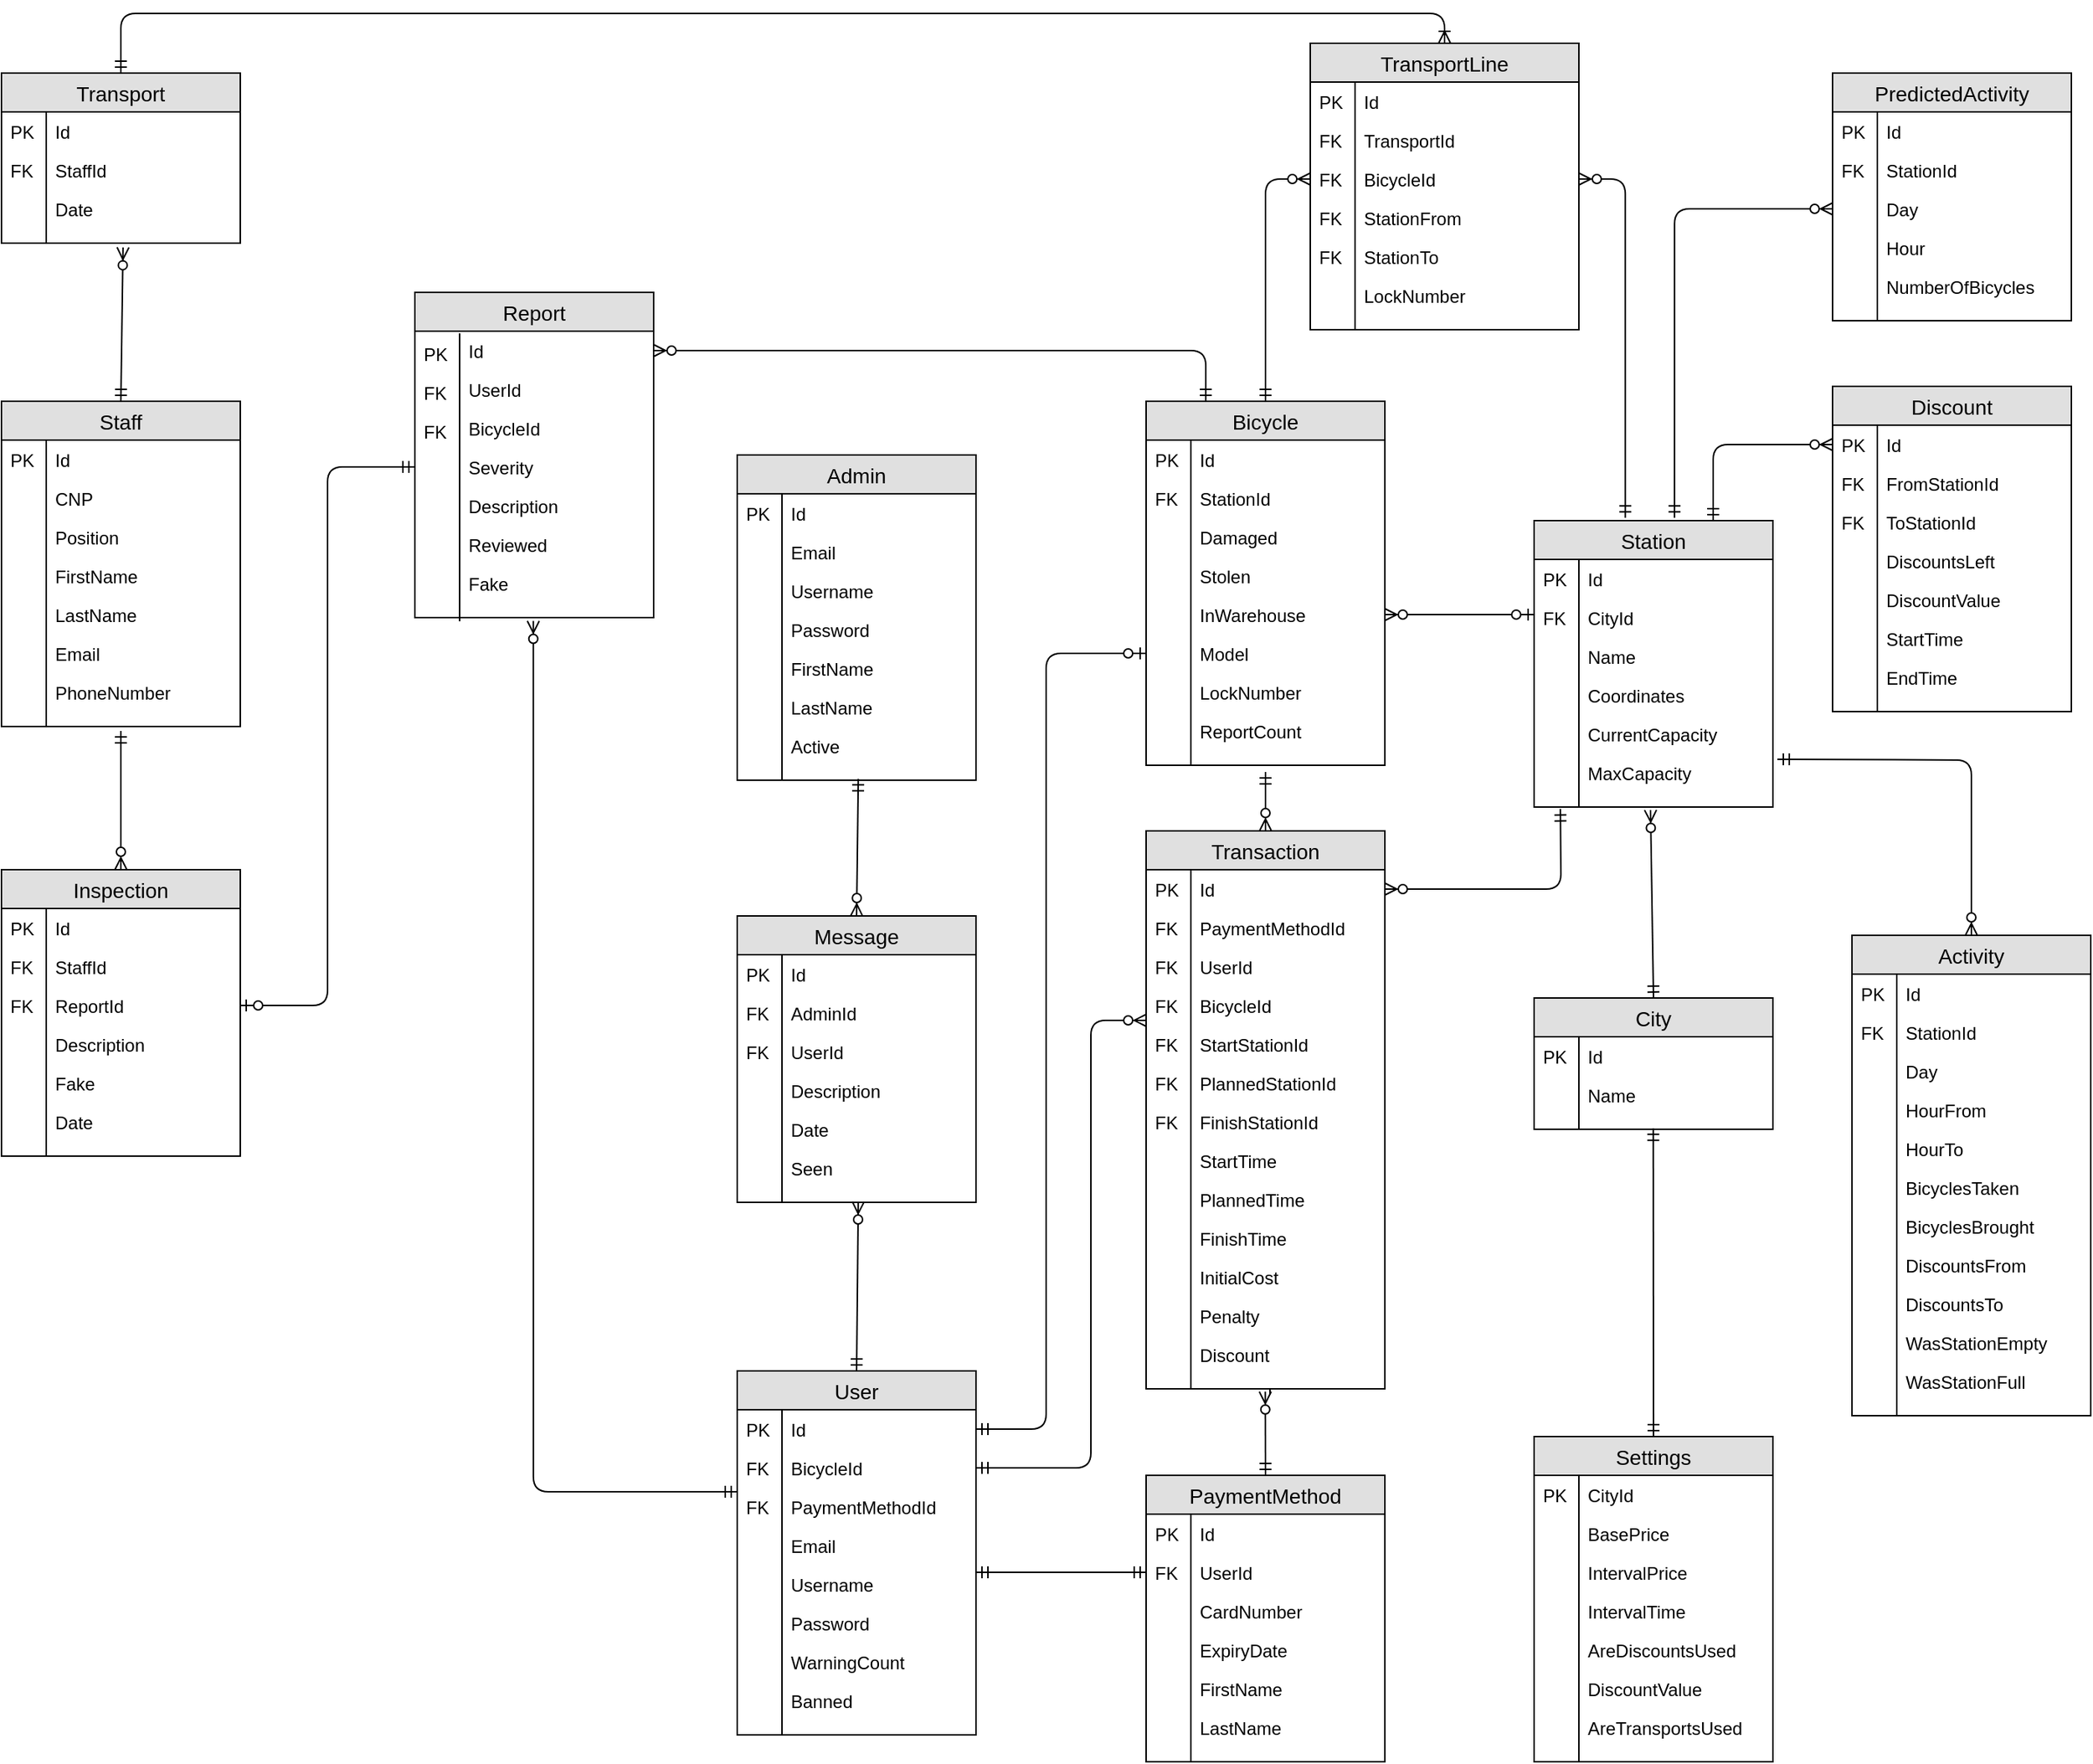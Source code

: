 <mxfile version="12.4.3" type="device" pages="1"><diagram id="0rX0FKqAA0KxdTpQ-tgH" name="Page-1"><mxGraphModel dx="1662" dy="914" grid="1" gridSize="10" guides="1" tooltips="1" connect="1" arrows="1" fold="1" page="1" pageScale="1" pageWidth="827" pageHeight="1169" math="0" shadow="0"><root><mxCell id="0"/><mxCell id="1" parent="0"/><mxCell id="Z-sRE9FClX6j8gM40LAx-1" value="User" style="swimlane;fontStyle=0;childLayout=stackLayout;horizontal=1;startSize=26;fillColor=#e0e0e0;horizontalStack=0;resizeParent=1;resizeParentMax=0;resizeLast=0;collapsible=1;marginBottom=0;swimlaneFillColor=#ffffff;align=center;fontSize=14;" parent="1" vertex="1"><mxGeometry x="593" y="1130" width="160" height="244" as="geometry"/></mxCell><mxCell id="Z-sRE9FClX6j8gM40LAx-2" value="Id" style="shape=partialRectangle;top=0;left=0;right=0;bottom=0;align=left;verticalAlign=top;fillColor=none;spacingLeft=34;spacingRight=4;overflow=hidden;rotatable=0;points=[[0,0.5],[1,0.5]];portConstraint=eastwest;dropTarget=0;fontSize=12;" parent="Z-sRE9FClX6j8gM40LAx-1" vertex="1"><mxGeometry y="26" width="160" height="26" as="geometry"/></mxCell><mxCell id="Z-sRE9FClX6j8gM40LAx-3" value="PK" style="shape=partialRectangle;top=0;left=0;bottom=0;fillColor=none;align=left;verticalAlign=top;spacingLeft=4;spacingRight=4;overflow=hidden;rotatable=0;points=[];portConstraint=eastwest;part=1;fontSize=12;" parent="Z-sRE9FClX6j8gM40LAx-2" vertex="1" connectable="0"><mxGeometry width="30" height="26" as="geometry"/></mxCell><mxCell id="Z-sRE9FClX6j8gM40LAx-14" value="BicycleId" style="shape=partialRectangle;top=0;left=0;right=0;bottom=0;align=left;verticalAlign=top;fillColor=none;spacingLeft=34;spacingRight=4;overflow=hidden;rotatable=0;points=[[0,0.5],[1,0.5]];portConstraint=eastwest;dropTarget=0;fontSize=12;" parent="Z-sRE9FClX6j8gM40LAx-1" vertex="1"><mxGeometry y="52" width="160" height="26" as="geometry"/></mxCell><mxCell id="Z-sRE9FClX6j8gM40LAx-15" value="FK" style="shape=partialRectangle;top=0;left=0;bottom=0;fillColor=none;align=left;verticalAlign=top;spacingLeft=4;spacingRight=4;overflow=hidden;rotatable=0;points=[];portConstraint=eastwest;part=1;fontSize=12;" parent="Z-sRE9FClX6j8gM40LAx-14" vertex="1" connectable="0"><mxGeometry width="30" height="26" as="geometry"/></mxCell><mxCell id="Z-sRE9FClX6j8gM40LAx-4" value="PaymentMethodId" style="shape=partialRectangle;top=0;left=0;right=0;bottom=0;align=left;verticalAlign=top;fillColor=none;spacingLeft=34;spacingRight=4;overflow=hidden;rotatable=0;points=[[0,0.5],[1,0.5]];portConstraint=eastwest;dropTarget=0;fontSize=12;" parent="Z-sRE9FClX6j8gM40LAx-1" vertex="1"><mxGeometry y="78" width="160" height="26" as="geometry"/></mxCell><mxCell id="Z-sRE9FClX6j8gM40LAx-5" value="FK" style="shape=partialRectangle;top=0;left=0;bottom=0;fillColor=none;align=left;verticalAlign=top;spacingLeft=4;spacingRight=4;overflow=hidden;rotatable=0;points=[];portConstraint=eastwest;part=1;fontSize=12;" parent="Z-sRE9FClX6j8gM40LAx-4" vertex="1" connectable="0"><mxGeometry width="30" height="26" as="geometry"/></mxCell><mxCell id="Z-sRE9FClX6j8gM40LAx-6" value="Email" style="shape=partialRectangle;top=0;left=0;right=0;bottom=0;align=left;verticalAlign=top;fillColor=none;spacingLeft=34;spacingRight=4;overflow=hidden;rotatable=0;points=[[0,0.5],[1,0.5]];portConstraint=eastwest;dropTarget=0;fontSize=12;" parent="Z-sRE9FClX6j8gM40LAx-1" vertex="1"><mxGeometry y="104" width="160" height="26" as="geometry"/></mxCell><mxCell id="Z-sRE9FClX6j8gM40LAx-7" value="" style="shape=partialRectangle;top=0;left=0;bottom=0;fillColor=none;align=left;verticalAlign=top;spacingLeft=4;spacingRight=4;overflow=hidden;rotatable=0;points=[];portConstraint=eastwest;part=1;fontSize=12;" parent="Z-sRE9FClX6j8gM40LAx-6" vertex="1" connectable="0"><mxGeometry width="30" height="26" as="geometry"/></mxCell><mxCell id="Z-sRE9FClX6j8gM40LAx-8" value="Username" style="shape=partialRectangle;top=0;left=0;right=0;bottom=0;align=left;verticalAlign=top;fillColor=none;spacingLeft=34;spacingRight=4;overflow=hidden;rotatable=0;points=[[0,0.5],[1,0.5]];portConstraint=eastwest;dropTarget=0;fontSize=12;" parent="Z-sRE9FClX6j8gM40LAx-1" vertex="1"><mxGeometry y="130" width="160" height="26" as="geometry"/></mxCell><mxCell id="Z-sRE9FClX6j8gM40LAx-9" value="" style="shape=partialRectangle;top=0;left=0;bottom=0;fillColor=none;align=left;verticalAlign=top;spacingLeft=4;spacingRight=4;overflow=hidden;rotatable=0;points=[];portConstraint=eastwest;part=1;fontSize=12;" parent="Z-sRE9FClX6j8gM40LAx-8" vertex="1" connectable="0"><mxGeometry width="30" height="26" as="geometry"/></mxCell><mxCell id="Z-sRE9FClX6j8gM40LAx-10" value="Password" style="shape=partialRectangle;top=0;left=0;right=0;bottom=0;align=left;verticalAlign=top;fillColor=none;spacingLeft=34;spacingRight=4;overflow=hidden;rotatable=0;points=[[0,0.5],[1,0.5]];portConstraint=eastwest;dropTarget=0;fontSize=12;" parent="Z-sRE9FClX6j8gM40LAx-1" vertex="1"><mxGeometry y="156" width="160" height="26" as="geometry"/></mxCell><mxCell id="Z-sRE9FClX6j8gM40LAx-11" value="" style="shape=partialRectangle;top=0;left=0;bottom=0;fillColor=none;align=left;verticalAlign=top;spacingLeft=4;spacingRight=4;overflow=hidden;rotatable=0;points=[];portConstraint=eastwest;part=1;fontSize=12;" parent="Z-sRE9FClX6j8gM40LAx-10" vertex="1" connectable="0"><mxGeometry width="30" height="26" as="geometry"/></mxCell><mxCell id="Z-sRE9FClX6j8gM40LAx-12" value="WarningCount" style="shape=partialRectangle;top=0;left=0;right=0;bottom=0;align=left;verticalAlign=top;fillColor=none;spacingLeft=34;spacingRight=4;overflow=hidden;rotatable=0;points=[[0,0.5],[1,0.5]];portConstraint=eastwest;dropTarget=0;fontSize=12;" parent="Z-sRE9FClX6j8gM40LAx-1" vertex="1"><mxGeometry y="182" width="160" height="26" as="geometry"/></mxCell><mxCell id="Z-sRE9FClX6j8gM40LAx-13" value="" style="shape=partialRectangle;top=0;left=0;bottom=0;fillColor=none;align=left;verticalAlign=top;spacingLeft=4;spacingRight=4;overflow=hidden;rotatable=0;points=[];portConstraint=eastwest;part=1;fontSize=12;" parent="Z-sRE9FClX6j8gM40LAx-12" vertex="1" connectable="0"><mxGeometry width="30" height="26" as="geometry"/></mxCell><mxCell id="Z-sRE9FClX6j8gM40LAx-16" value="Banned" style="shape=partialRectangle;top=0;left=0;right=0;bottom=0;align=left;verticalAlign=top;fillColor=none;spacingLeft=34;spacingRight=4;overflow=hidden;rotatable=0;points=[[0,0.5],[1,0.5]];portConstraint=eastwest;dropTarget=0;fontSize=12;" parent="Z-sRE9FClX6j8gM40LAx-1" vertex="1"><mxGeometry y="208" width="160" height="26" as="geometry"/></mxCell><mxCell id="Z-sRE9FClX6j8gM40LAx-17" value="" style="shape=partialRectangle;top=0;left=0;bottom=0;fillColor=none;align=left;verticalAlign=top;spacingLeft=4;spacingRight=4;overflow=hidden;rotatable=0;points=[];portConstraint=eastwest;part=1;fontSize=12;" parent="Z-sRE9FClX6j8gM40LAx-16" vertex="1" connectable="0"><mxGeometry width="30" height="26" as="geometry"/></mxCell><mxCell id="Z-sRE9FClX6j8gM40LAx-18" value="" style="shape=partialRectangle;top=0;left=0;right=0;bottom=0;align=left;verticalAlign=top;fillColor=none;spacingLeft=34;spacingRight=4;overflow=hidden;rotatable=0;points=[[0,0.5],[1,0.5]];portConstraint=eastwest;dropTarget=0;fontSize=12;" parent="Z-sRE9FClX6j8gM40LAx-1" vertex="1"><mxGeometry y="234" width="160" height="10" as="geometry"/></mxCell><mxCell id="Z-sRE9FClX6j8gM40LAx-19" value="" style="shape=partialRectangle;top=0;left=0;bottom=0;fillColor=none;align=left;verticalAlign=top;spacingLeft=4;spacingRight=4;overflow=hidden;rotatable=0;points=[];portConstraint=eastwest;part=1;fontSize=12;" parent="Z-sRE9FClX6j8gM40LAx-18" vertex="1" connectable="0"><mxGeometry width="30" height="10" as="geometry"/></mxCell><mxCell id="Z-sRE9FClX6j8gM40LAx-20" value="Bicycle" style="swimlane;fontStyle=0;childLayout=stackLayout;horizontal=1;startSize=26;fillColor=#e0e0e0;horizontalStack=0;resizeParent=1;resizeParentMax=0;resizeLast=0;collapsible=1;marginBottom=0;swimlaneFillColor=#ffffff;align=center;fontSize=14;" parent="1" vertex="1"><mxGeometry x="867" y="480" width="160" height="244" as="geometry"/></mxCell><mxCell id="Z-sRE9FClX6j8gM40LAx-21" value="Id" style="shape=partialRectangle;top=0;left=0;right=0;bottom=0;align=left;verticalAlign=top;fillColor=none;spacingLeft=34;spacingRight=4;overflow=hidden;rotatable=0;points=[[0,0.5],[1,0.5]];portConstraint=eastwest;dropTarget=0;fontSize=12;" parent="Z-sRE9FClX6j8gM40LAx-20" vertex="1"><mxGeometry y="26" width="160" height="26" as="geometry"/></mxCell><mxCell id="Z-sRE9FClX6j8gM40LAx-22" value="PK" style="shape=partialRectangle;top=0;left=0;bottom=0;fillColor=none;align=left;verticalAlign=top;spacingLeft=4;spacingRight=4;overflow=hidden;rotatable=0;points=[];portConstraint=eastwest;part=1;fontSize=12;" parent="Z-sRE9FClX6j8gM40LAx-21" vertex="1" connectable="0"><mxGeometry width="30" height="26" as="geometry"/></mxCell><mxCell id="Z-sRE9FClX6j8gM40LAx-23" value="StationId" style="shape=partialRectangle;top=0;left=0;right=0;bottom=0;align=left;verticalAlign=top;fillColor=none;spacingLeft=34;spacingRight=4;overflow=hidden;rotatable=0;points=[[0,0.5],[1,0.5]];portConstraint=eastwest;dropTarget=0;fontSize=12;" parent="Z-sRE9FClX6j8gM40LAx-20" vertex="1"><mxGeometry y="52" width="160" height="26" as="geometry"/></mxCell><mxCell id="Z-sRE9FClX6j8gM40LAx-24" value="FK" style="shape=partialRectangle;top=0;left=0;bottom=0;fillColor=none;align=left;verticalAlign=top;spacingLeft=4;spacingRight=4;overflow=hidden;rotatable=0;points=[];portConstraint=eastwest;part=1;fontSize=12;" parent="Z-sRE9FClX6j8gM40LAx-23" vertex="1" connectable="0"><mxGeometry width="30" height="26" as="geometry"/></mxCell><mxCell id="Z-sRE9FClX6j8gM40LAx-25" value="Damaged" style="shape=partialRectangle;top=0;left=0;right=0;bottom=0;align=left;verticalAlign=top;fillColor=none;spacingLeft=34;spacingRight=4;overflow=hidden;rotatable=0;points=[[0,0.5],[1,0.5]];portConstraint=eastwest;dropTarget=0;fontSize=12;" parent="Z-sRE9FClX6j8gM40LAx-20" vertex="1"><mxGeometry y="78" width="160" height="26" as="geometry"/></mxCell><mxCell id="Z-sRE9FClX6j8gM40LAx-26" value="" style="shape=partialRectangle;top=0;left=0;bottom=0;fillColor=none;align=left;verticalAlign=top;spacingLeft=4;spacingRight=4;overflow=hidden;rotatable=0;points=[];portConstraint=eastwest;part=1;fontSize=12;" parent="Z-sRE9FClX6j8gM40LAx-25" vertex="1" connectable="0"><mxGeometry width="30" height="26" as="geometry"/></mxCell><mxCell id="Z-sRE9FClX6j8gM40LAx-27" value="Stolen" style="shape=partialRectangle;top=0;left=0;right=0;bottom=0;align=left;verticalAlign=top;fillColor=none;spacingLeft=34;spacingRight=4;overflow=hidden;rotatable=0;points=[[0,0.5],[1,0.5]];portConstraint=eastwest;dropTarget=0;fontSize=12;" parent="Z-sRE9FClX6j8gM40LAx-20" vertex="1"><mxGeometry y="104" width="160" height="26" as="geometry"/></mxCell><mxCell id="Z-sRE9FClX6j8gM40LAx-28" value="" style="shape=partialRectangle;top=0;left=0;bottom=0;fillColor=none;align=left;verticalAlign=top;spacingLeft=4;spacingRight=4;overflow=hidden;rotatable=0;points=[];portConstraint=eastwest;part=1;fontSize=12;" parent="Z-sRE9FClX6j8gM40LAx-27" vertex="1" connectable="0"><mxGeometry width="30" height="26" as="geometry"/></mxCell><mxCell id="pVG4Ne8Bd2zeSaSQJwbU-1" value="InWarehouse" style="shape=partialRectangle;top=0;left=0;right=0;bottom=0;align=left;verticalAlign=top;fillColor=none;spacingLeft=34;spacingRight=4;overflow=hidden;rotatable=0;points=[[0,0.5],[1,0.5]];portConstraint=eastwest;dropTarget=0;fontSize=12;" parent="Z-sRE9FClX6j8gM40LAx-20" vertex="1"><mxGeometry y="130" width="160" height="26" as="geometry"/></mxCell><mxCell id="pVG4Ne8Bd2zeSaSQJwbU-2" value="" style="shape=partialRectangle;top=0;left=0;bottom=0;fillColor=none;align=left;verticalAlign=top;spacingLeft=4;spacingRight=4;overflow=hidden;rotatable=0;points=[];portConstraint=eastwest;part=1;fontSize=12;" parent="pVG4Ne8Bd2zeSaSQJwbU-1" vertex="1" connectable="0"><mxGeometry width="30" height="26" as="geometry"/></mxCell><mxCell id="Z-sRE9FClX6j8gM40LAx-29" value="Model" style="shape=partialRectangle;top=0;left=0;right=0;bottom=0;align=left;verticalAlign=top;fillColor=none;spacingLeft=34;spacingRight=4;overflow=hidden;rotatable=0;points=[[0,0.5],[1,0.5]];portConstraint=eastwest;dropTarget=0;fontSize=12;" parent="Z-sRE9FClX6j8gM40LAx-20" vertex="1"><mxGeometry y="156" width="160" height="26" as="geometry"/></mxCell><mxCell id="Z-sRE9FClX6j8gM40LAx-30" value="" style="shape=partialRectangle;top=0;left=0;bottom=0;fillColor=none;align=left;verticalAlign=top;spacingLeft=4;spacingRight=4;overflow=hidden;rotatable=0;points=[];portConstraint=eastwest;part=1;fontSize=12;" parent="Z-sRE9FClX6j8gM40LAx-29" vertex="1" connectable="0"><mxGeometry width="30" height="26" as="geometry"/></mxCell><mxCell id="Z-sRE9FClX6j8gM40LAx-31" value="LockNumber" style="shape=partialRectangle;top=0;left=0;right=0;bottom=0;align=left;verticalAlign=top;fillColor=none;spacingLeft=34;spacingRight=4;overflow=hidden;rotatable=0;points=[[0,0.5],[1,0.5]];portConstraint=eastwest;dropTarget=0;fontSize=12;" parent="Z-sRE9FClX6j8gM40LAx-20" vertex="1"><mxGeometry y="182" width="160" height="26" as="geometry"/></mxCell><mxCell id="Z-sRE9FClX6j8gM40LAx-32" value="" style="shape=partialRectangle;top=0;left=0;bottom=0;fillColor=none;align=left;verticalAlign=top;spacingLeft=4;spacingRight=4;overflow=hidden;rotatable=0;points=[];portConstraint=eastwest;part=1;fontSize=12;" parent="Z-sRE9FClX6j8gM40LAx-31" vertex="1" connectable="0"><mxGeometry width="30" height="26" as="geometry"/></mxCell><mxCell id="Z-sRE9FClX6j8gM40LAx-33" value="ReportCount" style="shape=partialRectangle;top=0;left=0;right=0;bottom=0;align=left;verticalAlign=top;fillColor=none;spacingLeft=34;spacingRight=4;overflow=hidden;rotatable=0;points=[[0,0.5],[1,0.5]];portConstraint=eastwest;dropTarget=0;fontSize=12;" parent="Z-sRE9FClX6j8gM40LAx-20" vertex="1"><mxGeometry y="208" width="160" height="26" as="geometry"/></mxCell><mxCell id="Z-sRE9FClX6j8gM40LAx-34" value="" style="shape=partialRectangle;top=0;left=0;bottom=0;fillColor=none;align=left;verticalAlign=top;spacingLeft=4;spacingRight=4;overflow=hidden;rotatable=0;points=[];portConstraint=eastwest;part=1;fontSize=12;" parent="Z-sRE9FClX6j8gM40LAx-33" vertex="1" connectable="0"><mxGeometry width="30" height="26" as="geometry"/></mxCell><mxCell id="Z-sRE9FClX6j8gM40LAx-35" value="" style="shape=partialRectangle;top=0;left=0;right=0;bottom=0;align=left;verticalAlign=top;fillColor=none;spacingLeft=34;spacingRight=4;overflow=hidden;rotatable=0;points=[[0,0.5],[1,0.5]];portConstraint=eastwest;dropTarget=0;fontSize=12;" parent="Z-sRE9FClX6j8gM40LAx-20" vertex="1"><mxGeometry y="234" width="160" height="10" as="geometry"/></mxCell><mxCell id="Z-sRE9FClX6j8gM40LAx-36" value="" style="shape=partialRectangle;top=0;left=0;bottom=0;fillColor=none;align=left;verticalAlign=top;spacingLeft=4;spacingRight=4;overflow=hidden;rotatable=0;points=[];portConstraint=eastwest;part=1;fontSize=12;" parent="Z-sRE9FClX6j8gM40LAx-35" vertex="1" connectable="0"><mxGeometry width="30" height="10" as="geometry"/></mxCell><mxCell id="Z-sRE9FClX6j8gM40LAx-37" value="Station" style="swimlane;fontStyle=0;childLayout=stackLayout;horizontal=1;startSize=26;fillColor=#e0e0e0;horizontalStack=0;resizeParent=1;resizeParentMax=0;resizeLast=0;collapsible=1;marginBottom=0;swimlaneFillColor=#ffffff;align=center;fontSize=14;" parent="1" vertex="1"><mxGeometry x="1127" y="560" width="160" height="192" as="geometry"/></mxCell><mxCell id="Z-sRE9FClX6j8gM40LAx-38" value="Id" style="shape=partialRectangle;top=0;left=0;right=0;bottom=0;align=left;verticalAlign=top;fillColor=none;spacingLeft=34;spacingRight=4;overflow=hidden;rotatable=0;points=[[0,0.5],[1,0.5]];portConstraint=eastwest;dropTarget=0;fontSize=12;" parent="Z-sRE9FClX6j8gM40LAx-37" vertex="1"><mxGeometry y="26" width="160" height="26" as="geometry"/></mxCell><mxCell id="Z-sRE9FClX6j8gM40LAx-39" value="PK" style="shape=partialRectangle;top=0;left=0;bottom=0;fillColor=none;align=left;verticalAlign=top;spacingLeft=4;spacingRight=4;overflow=hidden;rotatable=0;points=[];portConstraint=eastwest;part=1;fontSize=12;" parent="Z-sRE9FClX6j8gM40LAx-38" vertex="1" connectable="0"><mxGeometry width="30" height="26" as="geometry"/></mxCell><mxCell id="Z-sRE9FClX6j8gM40LAx-40" value="CityId" style="shape=partialRectangle;top=0;left=0;right=0;bottom=0;align=left;verticalAlign=top;fillColor=none;spacingLeft=34;spacingRight=4;overflow=hidden;rotatable=0;points=[[0,0.5],[1,0.5]];portConstraint=eastwest;dropTarget=0;fontSize=12;" parent="Z-sRE9FClX6j8gM40LAx-37" vertex="1"><mxGeometry y="52" width="160" height="26" as="geometry"/></mxCell><mxCell id="Z-sRE9FClX6j8gM40LAx-41" value="FK" style="shape=partialRectangle;top=0;left=0;bottom=0;fillColor=none;align=left;verticalAlign=top;spacingLeft=4;spacingRight=4;overflow=hidden;rotatable=0;points=[];portConstraint=eastwest;part=1;fontSize=12;" parent="Z-sRE9FClX6j8gM40LAx-40" vertex="1" connectable="0"><mxGeometry width="30" height="26" as="geometry"/></mxCell><mxCell id="Z-sRE9FClX6j8gM40LAx-42" value="Name" style="shape=partialRectangle;top=0;left=0;right=0;bottom=0;align=left;verticalAlign=top;fillColor=none;spacingLeft=34;spacingRight=4;overflow=hidden;rotatable=0;points=[[0,0.5],[1,0.5]];portConstraint=eastwest;dropTarget=0;fontSize=12;" parent="Z-sRE9FClX6j8gM40LAx-37" vertex="1"><mxGeometry y="78" width="160" height="26" as="geometry"/></mxCell><mxCell id="Z-sRE9FClX6j8gM40LAx-43" value="" style="shape=partialRectangle;top=0;left=0;bottom=0;fillColor=none;align=left;verticalAlign=top;spacingLeft=4;spacingRight=4;overflow=hidden;rotatable=0;points=[];portConstraint=eastwest;part=1;fontSize=12;" parent="Z-sRE9FClX6j8gM40LAx-42" vertex="1" connectable="0"><mxGeometry width="30" height="26" as="geometry"/></mxCell><mxCell id="Z-sRE9FClX6j8gM40LAx-44" value="Coordinates" style="shape=partialRectangle;top=0;left=0;right=0;bottom=0;align=left;verticalAlign=top;fillColor=none;spacingLeft=34;spacingRight=4;overflow=hidden;rotatable=0;points=[[0,0.5],[1,0.5]];portConstraint=eastwest;dropTarget=0;fontSize=12;" parent="Z-sRE9FClX6j8gM40LAx-37" vertex="1"><mxGeometry y="104" width="160" height="26" as="geometry"/></mxCell><mxCell id="Z-sRE9FClX6j8gM40LAx-45" value="" style="shape=partialRectangle;top=0;left=0;bottom=0;fillColor=none;align=left;verticalAlign=top;spacingLeft=4;spacingRight=4;overflow=hidden;rotatable=0;points=[];portConstraint=eastwest;part=1;fontSize=12;" parent="Z-sRE9FClX6j8gM40LAx-44" vertex="1" connectable="0"><mxGeometry width="30" height="26" as="geometry"/></mxCell><mxCell id="Z-sRE9FClX6j8gM40LAx-46" value="CurrentCapacity" style="shape=partialRectangle;top=0;left=0;right=0;bottom=0;align=left;verticalAlign=top;fillColor=none;spacingLeft=34;spacingRight=4;overflow=hidden;rotatable=0;points=[[0,0.5],[1,0.5]];portConstraint=eastwest;dropTarget=0;fontSize=12;" parent="Z-sRE9FClX6j8gM40LAx-37" vertex="1"><mxGeometry y="130" width="160" height="26" as="geometry"/></mxCell><mxCell id="Z-sRE9FClX6j8gM40LAx-47" value="" style="shape=partialRectangle;top=0;left=0;bottom=0;fillColor=none;align=left;verticalAlign=top;spacingLeft=4;spacingRight=4;overflow=hidden;rotatable=0;points=[];portConstraint=eastwest;part=1;fontSize=12;" parent="Z-sRE9FClX6j8gM40LAx-46" vertex="1" connectable="0"><mxGeometry width="30" height="26" as="geometry"/></mxCell><mxCell id="Z-sRE9FClX6j8gM40LAx-282" value="MaxCapacity" style="shape=partialRectangle;top=0;left=0;right=0;bottom=0;align=left;verticalAlign=top;fillColor=none;spacingLeft=34;spacingRight=4;overflow=hidden;rotatable=0;points=[[0,0.5],[1,0.5]];portConstraint=eastwest;dropTarget=0;fontSize=12;" parent="Z-sRE9FClX6j8gM40LAx-37" vertex="1"><mxGeometry y="156" width="160" height="26" as="geometry"/></mxCell><mxCell id="Z-sRE9FClX6j8gM40LAx-283" value="" style="shape=partialRectangle;top=0;left=0;bottom=0;fillColor=none;align=left;verticalAlign=top;spacingLeft=4;spacingRight=4;overflow=hidden;rotatable=0;points=[];portConstraint=eastwest;part=1;fontSize=12;" parent="Z-sRE9FClX6j8gM40LAx-282" vertex="1" connectable="0"><mxGeometry width="30" height="26" as="geometry"/></mxCell><mxCell id="Z-sRE9FClX6j8gM40LAx-48" value="" style="shape=partialRectangle;top=0;left=0;right=0;bottom=0;align=left;verticalAlign=top;fillColor=none;spacingLeft=34;spacingRight=4;overflow=hidden;rotatable=0;points=[[0,0.5],[1,0.5]];portConstraint=eastwest;dropTarget=0;fontSize=12;" parent="Z-sRE9FClX6j8gM40LAx-37" vertex="1"><mxGeometry y="182" width="160" height="10" as="geometry"/></mxCell><mxCell id="Z-sRE9FClX6j8gM40LAx-49" value="" style="shape=partialRectangle;top=0;left=0;bottom=0;fillColor=none;align=left;verticalAlign=top;spacingLeft=4;spacingRight=4;overflow=hidden;rotatable=0;points=[];portConstraint=eastwest;part=1;fontSize=12;" parent="Z-sRE9FClX6j8gM40LAx-48" vertex="1" connectable="0"><mxGeometry width="30" height="10" as="geometry"/></mxCell><mxCell id="Z-sRE9FClX6j8gM40LAx-86" value="PaymentMethod" style="swimlane;fontStyle=0;childLayout=stackLayout;horizontal=1;startSize=26;fillColor=#e0e0e0;horizontalStack=0;resizeParent=1;resizeParentMax=0;resizeLast=0;collapsible=1;marginBottom=0;swimlaneFillColor=#ffffff;align=center;fontSize=14;" parent="1" vertex="1"><mxGeometry x="867" y="1200" width="160" height="192" as="geometry"/></mxCell><mxCell id="Z-sRE9FClX6j8gM40LAx-87" value="Id" style="shape=partialRectangle;top=0;left=0;right=0;bottom=0;align=left;verticalAlign=top;fillColor=none;spacingLeft=34;spacingRight=4;overflow=hidden;rotatable=0;points=[[0,0.5],[1,0.5]];portConstraint=eastwest;dropTarget=0;fontSize=12;" parent="Z-sRE9FClX6j8gM40LAx-86" vertex="1"><mxGeometry y="26" width="160" height="26" as="geometry"/></mxCell><mxCell id="Z-sRE9FClX6j8gM40LAx-88" value="PK" style="shape=partialRectangle;top=0;left=0;bottom=0;fillColor=none;align=left;verticalAlign=top;spacingLeft=4;spacingRight=4;overflow=hidden;rotatable=0;points=[];portConstraint=eastwest;part=1;fontSize=12;" parent="Z-sRE9FClX6j8gM40LAx-87" vertex="1" connectable="0"><mxGeometry width="30" height="26" as="geometry"/></mxCell><mxCell id="Z-sRE9FClX6j8gM40LAx-89" value="UserId" style="shape=partialRectangle;top=0;left=0;right=0;bottom=0;align=left;verticalAlign=top;fillColor=none;spacingLeft=34;spacingRight=4;overflow=hidden;rotatable=0;points=[[0,0.5],[1,0.5]];portConstraint=eastwest;dropTarget=0;fontSize=12;" parent="Z-sRE9FClX6j8gM40LAx-86" vertex="1"><mxGeometry y="52" width="160" height="26" as="geometry"/></mxCell><mxCell id="Z-sRE9FClX6j8gM40LAx-90" value="FK" style="shape=partialRectangle;top=0;left=0;bottom=0;fillColor=none;align=left;verticalAlign=top;spacingLeft=4;spacingRight=4;overflow=hidden;rotatable=0;points=[];portConstraint=eastwest;part=1;fontSize=12;" parent="Z-sRE9FClX6j8gM40LAx-89" vertex="1" connectable="0"><mxGeometry width="30" height="26" as="geometry"/></mxCell><mxCell id="Z-sRE9FClX6j8gM40LAx-91" value="CardNumber" style="shape=partialRectangle;top=0;left=0;right=0;bottom=0;align=left;verticalAlign=top;fillColor=none;spacingLeft=34;spacingRight=4;overflow=hidden;rotatable=0;points=[[0,0.5],[1,0.5]];portConstraint=eastwest;dropTarget=0;fontSize=12;" parent="Z-sRE9FClX6j8gM40LAx-86" vertex="1"><mxGeometry y="78" width="160" height="26" as="geometry"/></mxCell><mxCell id="Z-sRE9FClX6j8gM40LAx-92" value="" style="shape=partialRectangle;top=0;left=0;bottom=0;fillColor=none;align=left;verticalAlign=top;spacingLeft=4;spacingRight=4;overflow=hidden;rotatable=0;points=[];portConstraint=eastwest;part=1;fontSize=12;" parent="Z-sRE9FClX6j8gM40LAx-91" vertex="1" connectable="0"><mxGeometry width="30" height="26" as="geometry"/></mxCell><mxCell id="Z-sRE9FClX6j8gM40LAx-93" value="ExpiryDate" style="shape=partialRectangle;top=0;left=0;right=0;bottom=0;align=left;verticalAlign=top;fillColor=none;spacingLeft=34;spacingRight=4;overflow=hidden;rotatable=0;points=[[0,0.5],[1,0.5]];portConstraint=eastwest;dropTarget=0;fontSize=12;" parent="Z-sRE9FClX6j8gM40LAx-86" vertex="1"><mxGeometry y="104" width="160" height="26" as="geometry"/></mxCell><mxCell id="Z-sRE9FClX6j8gM40LAx-94" value="" style="shape=partialRectangle;top=0;left=0;bottom=0;fillColor=none;align=left;verticalAlign=top;spacingLeft=4;spacingRight=4;overflow=hidden;rotatable=0;points=[];portConstraint=eastwest;part=1;fontSize=12;" parent="Z-sRE9FClX6j8gM40LAx-93" vertex="1" connectable="0"><mxGeometry width="30" height="26" as="geometry"/></mxCell><mxCell id="Z-sRE9FClX6j8gM40LAx-95" value="FirstName" style="shape=partialRectangle;top=0;left=0;right=0;bottom=0;align=left;verticalAlign=top;fillColor=none;spacingLeft=34;spacingRight=4;overflow=hidden;rotatable=0;points=[[0,0.5],[1,0.5]];portConstraint=eastwest;dropTarget=0;fontSize=12;" parent="Z-sRE9FClX6j8gM40LAx-86" vertex="1"><mxGeometry y="130" width="160" height="26" as="geometry"/></mxCell><mxCell id="Z-sRE9FClX6j8gM40LAx-96" value="" style="shape=partialRectangle;top=0;left=0;bottom=0;fillColor=none;align=left;verticalAlign=top;spacingLeft=4;spacingRight=4;overflow=hidden;rotatable=0;points=[];portConstraint=eastwest;part=1;fontSize=12;" parent="Z-sRE9FClX6j8gM40LAx-95" vertex="1" connectable="0"><mxGeometry width="30" height="26" as="geometry"/></mxCell><mxCell id="Z-sRE9FClX6j8gM40LAx-97" value="LastName" style="shape=partialRectangle;top=0;left=0;right=0;bottom=0;align=left;verticalAlign=top;fillColor=none;spacingLeft=34;spacingRight=4;overflow=hidden;rotatable=0;points=[[0,0.5],[1,0.5]];portConstraint=eastwest;dropTarget=0;fontSize=12;" parent="Z-sRE9FClX6j8gM40LAx-86" vertex="1"><mxGeometry y="156" width="160" height="26" as="geometry"/></mxCell><mxCell id="Z-sRE9FClX6j8gM40LAx-98" value="" style="shape=partialRectangle;top=0;left=0;bottom=0;fillColor=none;align=left;verticalAlign=top;spacingLeft=4;spacingRight=4;overflow=hidden;rotatable=0;points=[];portConstraint=eastwest;part=1;fontSize=12;" parent="Z-sRE9FClX6j8gM40LAx-97" vertex="1" connectable="0"><mxGeometry width="30" height="26" as="geometry"/></mxCell><mxCell id="Z-sRE9FClX6j8gM40LAx-99" value="" style="shape=partialRectangle;top=0;left=0;right=0;bottom=0;align=left;verticalAlign=top;fillColor=none;spacingLeft=34;spacingRight=4;overflow=hidden;rotatable=0;points=[[0,0.5],[1,0.5]];portConstraint=eastwest;dropTarget=0;fontSize=12;" parent="Z-sRE9FClX6j8gM40LAx-86" vertex="1"><mxGeometry y="182" width="160" height="10" as="geometry"/></mxCell><mxCell id="Z-sRE9FClX6j8gM40LAx-100" value="" style="shape=partialRectangle;top=0;left=0;bottom=0;fillColor=none;align=left;verticalAlign=top;spacingLeft=4;spacingRight=4;overflow=hidden;rotatable=0;points=[];portConstraint=eastwest;part=1;fontSize=12;" parent="Z-sRE9FClX6j8gM40LAx-99" vertex="1" connectable="0"><mxGeometry width="30" height="10" as="geometry"/></mxCell><mxCell id="Z-sRE9FClX6j8gM40LAx-101" value="Discount" style="swimlane;fontStyle=0;childLayout=stackLayout;horizontal=1;startSize=26;fillColor=#e0e0e0;horizontalStack=0;resizeParent=1;resizeParentMax=0;resizeLast=0;collapsible=1;marginBottom=0;swimlaneFillColor=#ffffff;align=center;fontSize=14;" parent="1" vertex="1"><mxGeometry x="1327" y="470" width="160" height="218" as="geometry"/></mxCell><mxCell id="Z-sRE9FClX6j8gM40LAx-102" value="Id" style="shape=partialRectangle;top=0;left=0;right=0;bottom=0;align=left;verticalAlign=top;fillColor=none;spacingLeft=34;spacingRight=4;overflow=hidden;rotatable=0;points=[[0,0.5],[1,0.5]];portConstraint=eastwest;dropTarget=0;fontSize=12;" parent="Z-sRE9FClX6j8gM40LAx-101" vertex="1"><mxGeometry y="26" width="160" height="26" as="geometry"/></mxCell><mxCell id="Z-sRE9FClX6j8gM40LAx-103" value="PK" style="shape=partialRectangle;top=0;left=0;bottom=0;fillColor=none;align=left;verticalAlign=top;spacingLeft=4;spacingRight=4;overflow=hidden;rotatable=0;points=[];portConstraint=eastwest;part=1;fontSize=12;" parent="Z-sRE9FClX6j8gM40LAx-102" vertex="1" connectable="0"><mxGeometry width="30" height="26" as="geometry"/></mxCell><mxCell id="Z-sRE9FClX6j8gM40LAx-104" value="FromStationId" style="shape=partialRectangle;top=0;left=0;right=0;bottom=0;align=left;verticalAlign=top;fillColor=none;spacingLeft=34;spacingRight=4;overflow=hidden;rotatable=0;points=[[0,0.5],[1,0.5]];portConstraint=eastwest;dropTarget=0;fontSize=12;" parent="Z-sRE9FClX6j8gM40LAx-101" vertex="1"><mxGeometry y="52" width="160" height="26" as="geometry"/></mxCell><mxCell id="Z-sRE9FClX6j8gM40LAx-105" value="FK" style="shape=partialRectangle;top=0;left=0;bottom=0;fillColor=none;align=left;verticalAlign=top;spacingLeft=4;spacingRight=4;overflow=hidden;rotatable=0;points=[];portConstraint=eastwest;part=1;fontSize=12;" parent="Z-sRE9FClX6j8gM40LAx-104" vertex="1" connectable="0"><mxGeometry width="30" height="26" as="geometry"/></mxCell><mxCell id="Z-sRE9FClX6j8gM40LAx-106" value="ToStationId" style="shape=partialRectangle;top=0;left=0;right=0;bottom=0;align=left;verticalAlign=top;fillColor=none;spacingLeft=34;spacingRight=4;overflow=hidden;rotatable=0;points=[[0,0.5],[1,0.5]];portConstraint=eastwest;dropTarget=0;fontSize=12;" parent="Z-sRE9FClX6j8gM40LAx-101" vertex="1"><mxGeometry y="78" width="160" height="26" as="geometry"/></mxCell><mxCell id="Z-sRE9FClX6j8gM40LAx-107" value="FK" style="shape=partialRectangle;top=0;left=0;bottom=0;fillColor=none;align=left;verticalAlign=top;spacingLeft=4;spacingRight=4;overflow=hidden;rotatable=0;points=[];portConstraint=eastwest;part=1;fontSize=12;" parent="Z-sRE9FClX6j8gM40LAx-106" vertex="1" connectable="0"><mxGeometry width="30" height="26" as="geometry"/></mxCell><mxCell id="Z-sRE9FClX6j8gM40LAx-108" value="DiscountsLeft" style="shape=partialRectangle;top=0;left=0;right=0;bottom=0;align=left;verticalAlign=top;fillColor=none;spacingLeft=34;spacingRight=4;overflow=hidden;rotatable=0;points=[[0,0.5],[1,0.5]];portConstraint=eastwest;dropTarget=0;fontSize=12;" parent="Z-sRE9FClX6j8gM40LAx-101" vertex="1"><mxGeometry y="104" width="160" height="26" as="geometry"/></mxCell><mxCell id="Z-sRE9FClX6j8gM40LAx-109" value="" style="shape=partialRectangle;top=0;left=0;bottom=0;fillColor=none;align=left;verticalAlign=top;spacingLeft=4;spacingRight=4;overflow=hidden;rotatable=0;points=[];portConstraint=eastwest;part=1;fontSize=12;" parent="Z-sRE9FClX6j8gM40LAx-108" vertex="1" connectable="0"><mxGeometry width="30" height="26" as="geometry"/></mxCell><mxCell id="Z-sRE9FClX6j8gM40LAx-110" value="DiscountValue" style="shape=partialRectangle;top=0;left=0;right=0;bottom=0;align=left;verticalAlign=top;fillColor=none;spacingLeft=34;spacingRight=4;overflow=hidden;rotatable=0;points=[[0,0.5],[1,0.5]];portConstraint=eastwest;dropTarget=0;fontSize=12;" parent="Z-sRE9FClX6j8gM40LAx-101" vertex="1"><mxGeometry y="130" width="160" height="26" as="geometry"/></mxCell><mxCell id="Z-sRE9FClX6j8gM40LAx-111" value="" style="shape=partialRectangle;top=0;left=0;bottom=0;fillColor=none;align=left;verticalAlign=top;spacingLeft=4;spacingRight=4;overflow=hidden;rotatable=0;points=[];portConstraint=eastwest;part=1;fontSize=12;" parent="Z-sRE9FClX6j8gM40LAx-110" vertex="1" connectable="0"><mxGeometry width="30" height="26" as="geometry"/></mxCell><mxCell id="Z-sRE9FClX6j8gM40LAx-112" value="StartTime" style="shape=partialRectangle;top=0;left=0;right=0;bottom=0;align=left;verticalAlign=top;fillColor=none;spacingLeft=34;spacingRight=4;overflow=hidden;rotatable=0;points=[[0,0.5],[1,0.5]];portConstraint=eastwest;dropTarget=0;fontSize=12;" parent="Z-sRE9FClX6j8gM40LAx-101" vertex="1"><mxGeometry y="156" width="160" height="26" as="geometry"/></mxCell><mxCell id="Z-sRE9FClX6j8gM40LAx-113" value="" style="shape=partialRectangle;top=0;left=0;bottom=0;fillColor=none;align=left;verticalAlign=top;spacingLeft=4;spacingRight=4;overflow=hidden;rotatable=0;points=[];portConstraint=eastwest;part=1;fontSize=12;" parent="Z-sRE9FClX6j8gM40LAx-112" vertex="1" connectable="0"><mxGeometry width="30" height="26" as="geometry"/></mxCell><mxCell id="Z-sRE9FClX6j8gM40LAx-114" value="EndTime" style="shape=partialRectangle;top=0;left=0;right=0;bottom=0;align=left;verticalAlign=top;fillColor=none;spacingLeft=34;spacingRight=4;overflow=hidden;rotatable=0;points=[[0,0.5],[1,0.5]];portConstraint=eastwest;dropTarget=0;fontSize=12;" parent="Z-sRE9FClX6j8gM40LAx-101" vertex="1"><mxGeometry y="182" width="160" height="26" as="geometry"/></mxCell><mxCell id="Z-sRE9FClX6j8gM40LAx-115" value="" style="shape=partialRectangle;top=0;left=0;bottom=0;fillColor=none;align=left;verticalAlign=top;spacingLeft=4;spacingRight=4;overflow=hidden;rotatable=0;points=[];portConstraint=eastwest;part=1;fontSize=12;" parent="Z-sRE9FClX6j8gM40LAx-114" vertex="1" connectable="0"><mxGeometry width="30" height="26" as="geometry"/></mxCell><mxCell id="Z-sRE9FClX6j8gM40LAx-116" value="" style="shape=partialRectangle;top=0;left=0;right=0;bottom=0;align=left;verticalAlign=top;fillColor=none;spacingLeft=34;spacingRight=4;overflow=hidden;rotatable=0;points=[[0,0.5],[1,0.5]];portConstraint=eastwest;dropTarget=0;fontSize=12;" parent="Z-sRE9FClX6j8gM40LAx-101" vertex="1"><mxGeometry y="208" width="160" height="10" as="geometry"/></mxCell><mxCell id="Z-sRE9FClX6j8gM40LAx-117" value="" style="shape=partialRectangle;top=0;left=0;bottom=0;fillColor=none;align=left;verticalAlign=top;spacingLeft=4;spacingRight=4;overflow=hidden;rotatable=0;points=[];portConstraint=eastwest;part=1;fontSize=12;" parent="Z-sRE9FClX6j8gM40LAx-116" vertex="1" connectable="0"><mxGeometry width="30" height="10" as="geometry"/></mxCell><mxCell id="Z-sRE9FClX6j8gM40LAx-118" value="Report" style="swimlane;fontStyle=0;childLayout=stackLayout;horizontal=1;startSize=26;fillColor=#e0e0e0;horizontalStack=0;resizeParent=1;resizeParentMax=0;resizeLast=0;collapsible=1;marginBottom=0;swimlaneFillColor=#ffffff;align=center;fontSize=14;" parent="1" vertex="1"><mxGeometry x="377" y="407" width="160" height="218" as="geometry"/></mxCell><mxCell id="Z-sRE9FClX6j8gM40LAx-119" value="Id" style="shape=partialRectangle;top=0;left=0;right=0;bottom=0;align=left;verticalAlign=top;fillColor=none;spacingLeft=34;spacingRight=4;overflow=hidden;rotatable=0;points=[[0,0.5],[1,0.5]];portConstraint=eastwest;dropTarget=0;fontSize=12;" parent="Z-sRE9FClX6j8gM40LAx-118" vertex="1"><mxGeometry y="26" width="160" height="26" as="geometry"/></mxCell><mxCell id="Z-sRE9FClX6j8gM40LAx-120" value="PK" style="shape=partialRectangle;top=0;left=0;bottom=0;fillColor=none;align=left;verticalAlign=top;spacingLeft=4;spacingRight=4;overflow=hidden;rotatable=0;points=[];portConstraint=eastwest;part=1;fontSize=12;" parent="Z-sRE9FClX6j8gM40LAx-119" vertex="1" connectable="0"><mxGeometry y="2" width="30" height="26" as="geometry"/></mxCell><mxCell id="Z-sRE9FClX6j8gM40LAx-121" value="UserId" style="shape=partialRectangle;top=0;left=0;right=0;bottom=0;align=left;verticalAlign=top;fillColor=none;spacingLeft=34;spacingRight=4;overflow=hidden;rotatable=0;points=[[0,0.5],[1,0.5]];portConstraint=eastwest;dropTarget=0;fontSize=12;" parent="Z-sRE9FClX6j8gM40LAx-118" vertex="1"><mxGeometry y="52" width="160" height="26" as="geometry"/></mxCell><mxCell id="Z-sRE9FClX6j8gM40LAx-122" value="FK" style="shape=partialRectangle;top=0;left=0;bottom=0;fillColor=none;align=left;verticalAlign=top;spacingLeft=4;spacingRight=4;overflow=hidden;rotatable=0;points=[];portConstraint=eastwest;part=1;fontSize=12;" parent="Z-sRE9FClX6j8gM40LAx-121" vertex="1" connectable="0"><mxGeometry y="2" width="30" height="26" as="geometry"/></mxCell><mxCell id="Z-sRE9FClX6j8gM40LAx-123" value="BicycleId" style="shape=partialRectangle;top=0;left=0;right=0;bottom=0;align=left;verticalAlign=top;fillColor=none;spacingLeft=34;spacingRight=4;overflow=hidden;rotatable=0;points=[[0,0.5],[1,0.5]];portConstraint=eastwest;dropTarget=0;fontSize=12;" parent="Z-sRE9FClX6j8gM40LAx-118" vertex="1"><mxGeometry y="78" width="160" height="26" as="geometry"/></mxCell><mxCell id="Z-sRE9FClX6j8gM40LAx-124" value="FK" style="shape=partialRectangle;top=0;left=0;bottom=0;fillColor=none;align=left;verticalAlign=top;spacingLeft=4;spacingRight=4;overflow=hidden;rotatable=0;points=[];portConstraint=eastwest;part=1;fontSize=12;" parent="Z-sRE9FClX6j8gM40LAx-123" vertex="1" connectable="0"><mxGeometry y="2" width="30" height="26" as="geometry"/></mxCell><mxCell id="Z-sRE9FClX6j8gM40LAx-125" value="Severity" style="shape=partialRectangle;top=0;left=0;right=0;bottom=0;align=left;verticalAlign=top;fillColor=none;spacingLeft=34;spacingRight=4;overflow=hidden;rotatable=0;points=[[0,0.5],[1,0.5]];portConstraint=eastwest;dropTarget=0;fontSize=12;" parent="Z-sRE9FClX6j8gM40LAx-118" vertex="1"><mxGeometry y="104" width="160" height="26" as="geometry"/></mxCell><mxCell id="Z-sRE9FClX6j8gM40LAx-126" value="" style="shape=partialRectangle;top=0;left=0;bottom=0;fillColor=none;align=left;verticalAlign=top;spacingLeft=4;spacingRight=4;overflow=hidden;rotatable=0;points=[];portConstraint=eastwest;part=1;fontSize=12;" parent="Z-sRE9FClX6j8gM40LAx-125" vertex="1" connectable="0"><mxGeometry y="2" width="30" height="26" as="geometry"/></mxCell><mxCell id="Z-sRE9FClX6j8gM40LAx-127" value="Description" style="shape=partialRectangle;top=0;left=0;right=0;bottom=0;align=left;verticalAlign=top;fillColor=none;spacingLeft=34;spacingRight=4;overflow=hidden;rotatable=0;points=[[0,0.5],[1,0.5]];portConstraint=eastwest;dropTarget=0;fontSize=12;" parent="Z-sRE9FClX6j8gM40LAx-118" vertex="1"><mxGeometry y="130" width="160" height="26" as="geometry"/></mxCell><mxCell id="Z-sRE9FClX6j8gM40LAx-128" value="" style="shape=partialRectangle;top=0;left=0;bottom=0;fillColor=none;align=left;verticalAlign=top;spacingLeft=4;spacingRight=4;overflow=hidden;rotatable=0;points=[];portConstraint=eastwest;part=1;fontSize=12;" parent="Z-sRE9FClX6j8gM40LAx-127" vertex="1" connectable="0"><mxGeometry y="2" width="30" height="26" as="geometry"/></mxCell><mxCell id="Z-sRE9FClX6j8gM40LAx-129" value="Reviewed" style="shape=partialRectangle;top=0;left=0;right=0;bottom=0;align=left;verticalAlign=top;fillColor=none;spacingLeft=34;spacingRight=4;overflow=hidden;rotatable=0;points=[[0,0.5],[1,0.5]];portConstraint=eastwest;dropTarget=0;fontSize=12;" parent="Z-sRE9FClX6j8gM40LAx-118" vertex="1"><mxGeometry y="156" width="160" height="26" as="geometry"/></mxCell><mxCell id="Z-sRE9FClX6j8gM40LAx-130" value="" style="shape=partialRectangle;top=0;left=0;bottom=0;fillColor=none;align=left;verticalAlign=top;spacingLeft=4;spacingRight=4;overflow=hidden;rotatable=0;points=[];portConstraint=eastwest;part=1;fontSize=12;" parent="Z-sRE9FClX6j8gM40LAx-129" vertex="1" connectable="0"><mxGeometry y="2" width="30" height="26" as="geometry"/></mxCell><mxCell id="Z-sRE9FClX6j8gM40LAx-131" value="Fake" style="shape=partialRectangle;top=0;left=0;right=0;bottom=0;align=left;verticalAlign=top;fillColor=none;spacingLeft=34;spacingRight=4;overflow=hidden;rotatable=0;points=[[0,0.5],[1,0.5]];portConstraint=eastwest;dropTarget=0;fontSize=12;" parent="Z-sRE9FClX6j8gM40LAx-118" vertex="1"><mxGeometry y="182" width="160" height="26" as="geometry"/></mxCell><mxCell id="Z-sRE9FClX6j8gM40LAx-132" value="" style="shape=partialRectangle;top=0;left=0;bottom=0;fillColor=none;align=left;verticalAlign=top;spacingLeft=4;spacingRight=4;overflow=hidden;rotatable=0;points=[];portConstraint=eastwest;part=1;fontSize=12;" parent="Z-sRE9FClX6j8gM40LAx-131" vertex="1" connectable="0"><mxGeometry y="2" width="30" height="26" as="geometry"/></mxCell><mxCell id="Z-sRE9FClX6j8gM40LAx-133" value="" style="shape=partialRectangle;top=0;left=0;right=0;bottom=0;align=left;verticalAlign=top;fillColor=none;spacingLeft=34;spacingRight=4;overflow=hidden;rotatable=0;points=[[0,0.5],[1,0.5]];portConstraint=eastwest;dropTarget=0;fontSize=12;" parent="Z-sRE9FClX6j8gM40LAx-118" vertex="1"><mxGeometry y="208" width="160" height="10" as="geometry"/></mxCell><mxCell id="Z-sRE9FClX6j8gM40LAx-134" value="" style="shape=partialRectangle;top=0;left=0;bottom=0;fillColor=none;align=left;verticalAlign=top;spacingLeft=4;spacingRight=4;overflow=hidden;rotatable=0;points=[];portConstraint=eastwest;part=1;fontSize=12;" parent="Z-sRE9FClX6j8gM40LAx-133" vertex="1" connectable="0"><mxGeometry y="2" width="30" height="10" as="geometry"/></mxCell><mxCell id="Z-sRE9FClX6j8gM40LAx-135" value="Inspection" style="swimlane;fontStyle=0;childLayout=stackLayout;horizontal=1;startSize=26;fillColor=#e0e0e0;horizontalStack=0;resizeParent=1;resizeParentMax=0;resizeLast=0;collapsible=1;marginBottom=0;swimlaneFillColor=#ffffff;align=center;fontSize=14;" parent="1" vertex="1"><mxGeometry x="100" y="794" width="160" height="192" as="geometry"/></mxCell><mxCell id="Z-sRE9FClX6j8gM40LAx-136" value="Id" style="shape=partialRectangle;top=0;left=0;right=0;bottom=0;align=left;verticalAlign=top;fillColor=none;spacingLeft=34;spacingRight=4;overflow=hidden;rotatable=0;points=[[0,0.5],[1,0.5]];portConstraint=eastwest;dropTarget=0;fontSize=12;" parent="Z-sRE9FClX6j8gM40LAx-135" vertex="1"><mxGeometry y="26" width="160" height="26" as="geometry"/></mxCell><mxCell id="Z-sRE9FClX6j8gM40LAx-137" value="PK" style="shape=partialRectangle;top=0;left=0;bottom=0;fillColor=none;align=left;verticalAlign=top;spacingLeft=4;spacingRight=4;overflow=hidden;rotatable=0;points=[];portConstraint=eastwest;part=1;fontSize=12;" parent="Z-sRE9FClX6j8gM40LAx-136" vertex="1" connectable="0"><mxGeometry width="30" height="26" as="geometry"/></mxCell><mxCell id="Z-sRE9FClX6j8gM40LAx-138" value="StaffId" style="shape=partialRectangle;top=0;left=0;right=0;bottom=0;align=left;verticalAlign=top;fillColor=none;spacingLeft=34;spacingRight=4;overflow=hidden;rotatable=0;points=[[0,0.5],[1,0.5]];portConstraint=eastwest;dropTarget=0;fontSize=12;" parent="Z-sRE9FClX6j8gM40LAx-135" vertex="1"><mxGeometry y="52" width="160" height="26" as="geometry"/></mxCell><mxCell id="Z-sRE9FClX6j8gM40LAx-139" value="FK" style="shape=partialRectangle;top=0;left=0;bottom=0;fillColor=none;align=left;verticalAlign=top;spacingLeft=4;spacingRight=4;overflow=hidden;rotatable=0;points=[];portConstraint=eastwest;part=1;fontSize=12;" parent="Z-sRE9FClX6j8gM40LAx-138" vertex="1" connectable="0"><mxGeometry width="30" height="26" as="geometry"/></mxCell><mxCell id="Z-sRE9FClX6j8gM40LAx-140" value="ReportId" style="shape=partialRectangle;top=0;left=0;right=0;bottom=0;align=left;verticalAlign=top;fillColor=none;spacingLeft=34;spacingRight=4;overflow=hidden;rotatable=0;points=[[0,0.5],[1,0.5]];portConstraint=eastwest;dropTarget=0;fontSize=12;" parent="Z-sRE9FClX6j8gM40LAx-135" vertex="1"><mxGeometry y="78" width="160" height="26" as="geometry"/></mxCell><mxCell id="Z-sRE9FClX6j8gM40LAx-141" value="FK" style="shape=partialRectangle;top=0;left=0;bottom=0;fillColor=none;align=left;verticalAlign=top;spacingLeft=4;spacingRight=4;overflow=hidden;rotatable=0;points=[];portConstraint=eastwest;part=1;fontSize=12;" parent="Z-sRE9FClX6j8gM40LAx-140" vertex="1" connectable="0"><mxGeometry width="30" height="26" as="geometry"/></mxCell><mxCell id="Z-sRE9FClX6j8gM40LAx-142" value="Description" style="shape=partialRectangle;top=0;left=0;right=0;bottom=0;align=left;verticalAlign=top;fillColor=none;spacingLeft=34;spacingRight=4;overflow=hidden;rotatable=0;points=[[0,0.5],[1,0.5]];portConstraint=eastwest;dropTarget=0;fontSize=12;" parent="Z-sRE9FClX6j8gM40LAx-135" vertex="1"><mxGeometry y="104" width="160" height="26" as="geometry"/></mxCell><mxCell id="Z-sRE9FClX6j8gM40LAx-143" value="" style="shape=partialRectangle;top=0;left=0;bottom=0;fillColor=none;align=left;verticalAlign=top;spacingLeft=4;spacingRight=4;overflow=hidden;rotatable=0;points=[];portConstraint=eastwest;part=1;fontSize=12;" parent="Z-sRE9FClX6j8gM40LAx-142" vertex="1" connectable="0"><mxGeometry width="30" height="26" as="geometry"/></mxCell><mxCell id="Z-sRE9FClX6j8gM40LAx-144" value="Fake" style="shape=partialRectangle;top=0;left=0;right=0;bottom=0;align=left;verticalAlign=top;fillColor=none;spacingLeft=34;spacingRight=4;overflow=hidden;rotatable=0;points=[[0,0.5],[1,0.5]];portConstraint=eastwest;dropTarget=0;fontSize=12;" parent="Z-sRE9FClX6j8gM40LAx-135" vertex="1"><mxGeometry y="130" width="160" height="26" as="geometry"/></mxCell><mxCell id="Z-sRE9FClX6j8gM40LAx-145" value="" style="shape=partialRectangle;top=0;left=0;bottom=0;fillColor=none;align=left;verticalAlign=top;spacingLeft=4;spacingRight=4;overflow=hidden;rotatable=0;points=[];portConstraint=eastwest;part=1;fontSize=12;" parent="Z-sRE9FClX6j8gM40LAx-144" vertex="1" connectable="0"><mxGeometry width="30" height="26" as="geometry"/></mxCell><mxCell id="Z-sRE9FClX6j8gM40LAx-146" value="Date" style="shape=partialRectangle;top=0;left=0;right=0;bottom=0;align=left;verticalAlign=top;fillColor=none;spacingLeft=34;spacingRight=4;overflow=hidden;rotatable=0;points=[[0,0.5],[1,0.5]];portConstraint=eastwest;dropTarget=0;fontSize=12;" parent="Z-sRE9FClX6j8gM40LAx-135" vertex="1"><mxGeometry y="156" width="160" height="26" as="geometry"/></mxCell><mxCell id="Z-sRE9FClX6j8gM40LAx-147" value="" style="shape=partialRectangle;top=0;left=0;bottom=0;fillColor=none;align=left;verticalAlign=top;spacingLeft=4;spacingRight=4;overflow=hidden;rotatable=0;points=[];portConstraint=eastwest;part=1;fontSize=12;" parent="Z-sRE9FClX6j8gM40LAx-146" vertex="1" connectable="0"><mxGeometry width="30" height="26" as="geometry"/></mxCell><mxCell id="Z-sRE9FClX6j8gM40LAx-148" value="" style="shape=partialRectangle;top=0;left=0;right=0;bottom=0;align=left;verticalAlign=top;fillColor=none;spacingLeft=34;spacingRight=4;overflow=hidden;rotatable=0;points=[[0,0.5],[1,0.5]];portConstraint=eastwest;dropTarget=0;fontSize=12;" parent="Z-sRE9FClX6j8gM40LAx-135" vertex="1"><mxGeometry y="182" width="160" height="10" as="geometry"/></mxCell><mxCell id="Z-sRE9FClX6j8gM40LAx-149" value="" style="shape=partialRectangle;top=0;left=0;bottom=0;fillColor=none;align=left;verticalAlign=top;spacingLeft=4;spacingRight=4;overflow=hidden;rotatable=0;points=[];portConstraint=eastwest;part=1;fontSize=12;" parent="Z-sRE9FClX6j8gM40LAx-148" vertex="1" connectable="0"><mxGeometry width="30" height="10" as="geometry"/></mxCell><mxCell id="Z-sRE9FClX6j8gM40LAx-150" value="Message" style="swimlane;fontStyle=0;childLayout=stackLayout;horizontal=1;startSize=26;fillColor=#e0e0e0;horizontalStack=0;resizeParent=1;resizeParentMax=0;resizeLast=0;collapsible=1;marginBottom=0;swimlaneFillColor=#ffffff;align=center;fontSize=14;" parent="1" vertex="1"><mxGeometry x="593" y="825" width="160" height="192" as="geometry"/></mxCell><mxCell id="Z-sRE9FClX6j8gM40LAx-151" value="Id" style="shape=partialRectangle;top=0;left=0;right=0;bottom=0;align=left;verticalAlign=top;fillColor=none;spacingLeft=34;spacingRight=4;overflow=hidden;rotatable=0;points=[[0,0.5],[1,0.5]];portConstraint=eastwest;dropTarget=0;fontSize=12;" parent="Z-sRE9FClX6j8gM40LAx-150" vertex="1"><mxGeometry y="26" width="160" height="26" as="geometry"/></mxCell><mxCell id="Z-sRE9FClX6j8gM40LAx-152" value="PK" style="shape=partialRectangle;top=0;left=0;bottom=0;fillColor=none;align=left;verticalAlign=top;spacingLeft=4;spacingRight=4;overflow=hidden;rotatable=0;points=[];portConstraint=eastwest;part=1;fontSize=12;" parent="Z-sRE9FClX6j8gM40LAx-151" vertex="1" connectable="0"><mxGeometry width="30" height="26" as="geometry"/></mxCell><mxCell id="Z-sRE9FClX6j8gM40LAx-153" value="AdminId" style="shape=partialRectangle;top=0;left=0;right=0;bottom=0;align=left;verticalAlign=top;fillColor=none;spacingLeft=34;spacingRight=4;overflow=hidden;rotatable=0;points=[[0,0.5],[1,0.5]];portConstraint=eastwest;dropTarget=0;fontSize=12;" parent="Z-sRE9FClX6j8gM40LAx-150" vertex="1"><mxGeometry y="52" width="160" height="26" as="geometry"/></mxCell><mxCell id="Z-sRE9FClX6j8gM40LAx-154" value="FK" style="shape=partialRectangle;top=0;left=0;bottom=0;fillColor=none;align=left;verticalAlign=top;spacingLeft=4;spacingRight=4;overflow=hidden;rotatable=0;points=[];portConstraint=eastwest;part=1;fontSize=12;" parent="Z-sRE9FClX6j8gM40LAx-153" vertex="1" connectable="0"><mxGeometry width="30" height="26" as="geometry"/></mxCell><mxCell id="Z-sRE9FClX6j8gM40LAx-155" value="UserId" style="shape=partialRectangle;top=0;left=0;right=0;bottom=0;align=left;verticalAlign=top;fillColor=none;spacingLeft=34;spacingRight=4;overflow=hidden;rotatable=0;points=[[0,0.5],[1,0.5]];portConstraint=eastwest;dropTarget=0;fontSize=12;" parent="Z-sRE9FClX6j8gM40LAx-150" vertex="1"><mxGeometry y="78" width="160" height="26" as="geometry"/></mxCell><mxCell id="Z-sRE9FClX6j8gM40LAx-156" value="FK" style="shape=partialRectangle;top=0;left=0;bottom=0;fillColor=none;align=left;verticalAlign=top;spacingLeft=4;spacingRight=4;overflow=hidden;rotatable=0;points=[];portConstraint=eastwest;part=1;fontSize=12;" parent="Z-sRE9FClX6j8gM40LAx-155" vertex="1" connectable="0"><mxGeometry width="30" height="26" as="geometry"/></mxCell><mxCell id="Z-sRE9FClX6j8gM40LAx-157" value="Description" style="shape=partialRectangle;top=0;left=0;right=0;bottom=0;align=left;verticalAlign=top;fillColor=none;spacingLeft=34;spacingRight=4;overflow=hidden;rotatable=0;points=[[0,0.5],[1,0.5]];portConstraint=eastwest;dropTarget=0;fontSize=12;" parent="Z-sRE9FClX6j8gM40LAx-150" vertex="1"><mxGeometry y="104" width="160" height="26" as="geometry"/></mxCell><mxCell id="Z-sRE9FClX6j8gM40LAx-158" value="" style="shape=partialRectangle;top=0;left=0;bottom=0;fillColor=none;align=left;verticalAlign=top;spacingLeft=4;spacingRight=4;overflow=hidden;rotatable=0;points=[];portConstraint=eastwest;part=1;fontSize=12;" parent="Z-sRE9FClX6j8gM40LAx-157" vertex="1" connectable="0"><mxGeometry width="30" height="26" as="geometry"/></mxCell><mxCell id="Z-sRE9FClX6j8gM40LAx-159" value="Date" style="shape=partialRectangle;top=0;left=0;right=0;bottom=0;align=left;verticalAlign=top;fillColor=none;spacingLeft=34;spacingRight=4;overflow=hidden;rotatable=0;points=[[0,0.5],[1,0.5]];portConstraint=eastwest;dropTarget=0;fontSize=12;" parent="Z-sRE9FClX6j8gM40LAx-150" vertex="1"><mxGeometry y="130" width="160" height="26" as="geometry"/></mxCell><mxCell id="Z-sRE9FClX6j8gM40LAx-160" value="" style="shape=partialRectangle;top=0;left=0;bottom=0;fillColor=none;align=left;verticalAlign=top;spacingLeft=4;spacingRight=4;overflow=hidden;rotatable=0;points=[];portConstraint=eastwest;part=1;fontSize=12;" parent="Z-sRE9FClX6j8gM40LAx-159" vertex="1" connectable="0"><mxGeometry width="30" height="26" as="geometry"/></mxCell><mxCell id="Z-sRE9FClX6j8gM40LAx-161" value="Seen" style="shape=partialRectangle;top=0;left=0;right=0;bottom=0;align=left;verticalAlign=top;fillColor=none;spacingLeft=34;spacingRight=4;overflow=hidden;rotatable=0;points=[[0,0.5],[1,0.5]];portConstraint=eastwest;dropTarget=0;fontSize=12;" parent="Z-sRE9FClX6j8gM40LAx-150" vertex="1"><mxGeometry y="156" width="160" height="26" as="geometry"/></mxCell><mxCell id="Z-sRE9FClX6j8gM40LAx-162" value="" style="shape=partialRectangle;top=0;left=0;bottom=0;fillColor=none;align=left;verticalAlign=top;spacingLeft=4;spacingRight=4;overflow=hidden;rotatable=0;points=[];portConstraint=eastwest;part=1;fontSize=12;" parent="Z-sRE9FClX6j8gM40LAx-161" vertex="1" connectable="0"><mxGeometry width="30" height="26" as="geometry"/></mxCell><mxCell id="Z-sRE9FClX6j8gM40LAx-163" value="" style="shape=partialRectangle;top=0;left=0;right=0;bottom=0;align=left;verticalAlign=top;fillColor=none;spacingLeft=34;spacingRight=4;overflow=hidden;rotatable=0;points=[[0,0.5],[1,0.5]];portConstraint=eastwest;dropTarget=0;fontSize=12;" parent="Z-sRE9FClX6j8gM40LAx-150" vertex="1"><mxGeometry y="182" width="160" height="10" as="geometry"/></mxCell><mxCell id="Z-sRE9FClX6j8gM40LAx-164" value="" style="shape=partialRectangle;top=0;left=0;bottom=0;fillColor=none;align=left;verticalAlign=top;spacingLeft=4;spacingRight=4;overflow=hidden;rotatable=0;points=[];portConstraint=eastwest;part=1;fontSize=12;" parent="Z-sRE9FClX6j8gM40LAx-163" vertex="1" connectable="0"><mxGeometry width="30" height="10" as="geometry"/></mxCell><mxCell id="Z-sRE9FClX6j8gM40LAx-165" value="Staff" style="swimlane;fontStyle=0;childLayout=stackLayout;horizontal=1;startSize=26;fillColor=#e0e0e0;horizontalStack=0;resizeParent=1;resizeParentMax=0;resizeLast=0;collapsible=1;marginBottom=0;swimlaneFillColor=#ffffff;align=center;fontSize=14;" parent="1" vertex="1"><mxGeometry x="100" y="480" width="160" height="218" as="geometry"/></mxCell><mxCell id="ldwPuWoLmATMKPNgqX1d-6" value="Id" style="shape=partialRectangle;top=0;left=0;right=0;bottom=0;align=left;verticalAlign=top;fillColor=none;spacingLeft=34;spacingRight=4;overflow=hidden;rotatable=0;points=[[0,0.5],[1,0.5]];portConstraint=eastwest;dropTarget=0;fontSize=12;" parent="Z-sRE9FClX6j8gM40LAx-165" vertex="1"><mxGeometry y="26" width="160" height="26" as="geometry"/></mxCell><mxCell id="ldwPuWoLmATMKPNgqX1d-7" value="PK" style="shape=partialRectangle;top=0;left=0;bottom=0;fillColor=none;align=left;verticalAlign=top;spacingLeft=4;spacingRight=4;overflow=hidden;rotatable=0;points=[];portConstraint=eastwest;part=1;fontSize=12;" parent="ldwPuWoLmATMKPNgqX1d-6" vertex="1" connectable="0"><mxGeometry width="30" height="26" as="geometry"/></mxCell><mxCell id="Z-sRE9FClX6j8gM40LAx-166" value="CNP" style="shape=partialRectangle;top=0;left=0;right=0;bottom=0;align=left;verticalAlign=top;fillColor=none;spacingLeft=34;spacingRight=4;overflow=hidden;rotatable=0;points=[[0,0.5],[1,0.5]];portConstraint=eastwest;dropTarget=0;fontSize=12;" parent="Z-sRE9FClX6j8gM40LAx-165" vertex="1"><mxGeometry y="52" width="160" height="26" as="geometry"/></mxCell><mxCell id="Z-sRE9FClX6j8gM40LAx-167" value="" style="shape=partialRectangle;top=0;left=0;bottom=0;fillColor=none;align=left;verticalAlign=top;spacingLeft=4;spacingRight=4;overflow=hidden;rotatable=0;points=[];portConstraint=eastwest;part=1;fontSize=12;" parent="Z-sRE9FClX6j8gM40LAx-166" vertex="1" connectable="0"><mxGeometry width="30" height="26" as="geometry"/></mxCell><mxCell id="Z-sRE9FClX6j8gM40LAx-168" value="Position" style="shape=partialRectangle;top=0;left=0;right=0;bottom=0;align=left;verticalAlign=top;fillColor=none;spacingLeft=34;spacingRight=4;overflow=hidden;rotatable=0;points=[[0,0.5],[1,0.5]];portConstraint=eastwest;dropTarget=0;fontSize=12;" parent="Z-sRE9FClX6j8gM40LAx-165" vertex="1"><mxGeometry y="78" width="160" height="26" as="geometry"/></mxCell><mxCell id="Z-sRE9FClX6j8gM40LAx-169" value="" style="shape=partialRectangle;top=0;left=0;bottom=0;fillColor=none;align=left;verticalAlign=top;spacingLeft=4;spacingRight=4;overflow=hidden;rotatable=0;points=[];portConstraint=eastwest;part=1;fontSize=12;" parent="Z-sRE9FClX6j8gM40LAx-168" vertex="1" connectable="0"><mxGeometry width="30" height="26" as="geometry"/></mxCell><mxCell id="Z-sRE9FClX6j8gM40LAx-170" value="FirstName" style="shape=partialRectangle;top=0;left=0;right=0;bottom=0;align=left;verticalAlign=top;fillColor=none;spacingLeft=34;spacingRight=4;overflow=hidden;rotatable=0;points=[[0,0.5],[1,0.5]];portConstraint=eastwest;dropTarget=0;fontSize=12;" parent="Z-sRE9FClX6j8gM40LAx-165" vertex="1"><mxGeometry y="104" width="160" height="26" as="geometry"/></mxCell><mxCell id="Z-sRE9FClX6j8gM40LAx-171" value="" style="shape=partialRectangle;top=0;left=0;bottom=0;fillColor=none;align=left;verticalAlign=top;spacingLeft=4;spacingRight=4;overflow=hidden;rotatable=0;points=[];portConstraint=eastwest;part=1;fontSize=12;" parent="Z-sRE9FClX6j8gM40LAx-170" vertex="1" connectable="0"><mxGeometry width="30" height="26" as="geometry"/></mxCell><mxCell id="Z-sRE9FClX6j8gM40LAx-172" value="LastName" style="shape=partialRectangle;top=0;left=0;right=0;bottom=0;align=left;verticalAlign=top;fillColor=none;spacingLeft=34;spacingRight=4;overflow=hidden;rotatable=0;points=[[0,0.5],[1,0.5]];portConstraint=eastwest;dropTarget=0;fontSize=12;" parent="Z-sRE9FClX6j8gM40LAx-165" vertex="1"><mxGeometry y="130" width="160" height="26" as="geometry"/></mxCell><mxCell id="Z-sRE9FClX6j8gM40LAx-173" value="" style="shape=partialRectangle;top=0;left=0;bottom=0;fillColor=none;align=left;verticalAlign=top;spacingLeft=4;spacingRight=4;overflow=hidden;rotatable=0;points=[];portConstraint=eastwest;part=1;fontSize=12;" parent="Z-sRE9FClX6j8gM40LAx-172" vertex="1" connectable="0"><mxGeometry width="30" height="26" as="geometry"/></mxCell><mxCell id="Z-sRE9FClX6j8gM40LAx-174" value="Email" style="shape=partialRectangle;top=0;left=0;right=0;bottom=0;align=left;verticalAlign=top;fillColor=none;spacingLeft=34;spacingRight=4;overflow=hidden;rotatable=0;points=[[0,0.5],[1,0.5]];portConstraint=eastwest;dropTarget=0;fontSize=12;" parent="Z-sRE9FClX6j8gM40LAx-165" vertex="1"><mxGeometry y="156" width="160" height="26" as="geometry"/></mxCell><mxCell id="Z-sRE9FClX6j8gM40LAx-175" value="" style="shape=partialRectangle;top=0;left=0;bottom=0;fillColor=none;align=left;verticalAlign=top;spacingLeft=4;spacingRight=4;overflow=hidden;rotatable=0;points=[];portConstraint=eastwest;part=1;fontSize=12;" parent="Z-sRE9FClX6j8gM40LAx-174" vertex="1" connectable="0"><mxGeometry width="30" height="26" as="geometry"/></mxCell><mxCell id="Z-sRE9FClX6j8gM40LAx-176" value="PhoneNumber" style="shape=partialRectangle;top=0;left=0;right=0;bottom=0;align=left;verticalAlign=top;fillColor=none;spacingLeft=34;spacingRight=4;overflow=hidden;rotatable=0;points=[[0,0.5],[1,0.5]];portConstraint=eastwest;dropTarget=0;fontSize=12;" parent="Z-sRE9FClX6j8gM40LAx-165" vertex="1"><mxGeometry y="182" width="160" height="26" as="geometry"/></mxCell><mxCell id="Z-sRE9FClX6j8gM40LAx-177" value="" style="shape=partialRectangle;top=0;left=0;bottom=0;fillColor=none;align=left;verticalAlign=top;spacingLeft=4;spacingRight=4;overflow=hidden;rotatable=0;points=[];portConstraint=eastwest;part=1;fontSize=12;" parent="Z-sRE9FClX6j8gM40LAx-176" vertex="1" connectable="0"><mxGeometry width="30" height="26" as="geometry"/></mxCell><mxCell id="Z-sRE9FClX6j8gM40LAx-178" value="" style="shape=partialRectangle;top=0;left=0;right=0;bottom=0;align=left;verticalAlign=top;fillColor=none;spacingLeft=34;spacingRight=4;overflow=hidden;rotatable=0;points=[[0,0.5],[1,0.5]];portConstraint=eastwest;dropTarget=0;fontSize=12;" parent="Z-sRE9FClX6j8gM40LAx-165" vertex="1"><mxGeometry y="208" width="160" height="10" as="geometry"/></mxCell><mxCell id="Z-sRE9FClX6j8gM40LAx-179" value="" style="shape=partialRectangle;top=0;left=0;bottom=0;fillColor=none;align=left;verticalAlign=top;spacingLeft=4;spacingRight=4;overflow=hidden;rotatable=0;points=[];portConstraint=eastwest;part=1;fontSize=12;" parent="Z-sRE9FClX6j8gM40LAx-178" vertex="1" connectable="0"><mxGeometry width="30" height="10" as="geometry"/></mxCell><mxCell id="Z-sRE9FClX6j8gM40LAx-180" value="Admin" style="swimlane;fontStyle=0;childLayout=stackLayout;horizontal=1;startSize=26;fillColor=#e0e0e0;horizontalStack=0;resizeParent=1;resizeParentMax=0;resizeLast=0;collapsible=1;marginBottom=0;swimlaneFillColor=#ffffff;align=center;fontSize=14;" parent="1" vertex="1"><mxGeometry x="593" y="516" width="160" height="218" as="geometry"/></mxCell><mxCell id="Z-sRE9FClX6j8gM40LAx-181" value="Id" style="shape=partialRectangle;top=0;left=0;right=0;bottom=0;align=left;verticalAlign=top;fillColor=none;spacingLeft=34;spacingRight=4;overflow=hidden;rotatable=0;points=[[0,0.5],[1,0.5]];portConstraint=eastwest;dropTarget=0;fontSize=12;" parent="Z-sRE9FClX6j8gM40LAx-180" vertex="1"><mxGeometry y="26" width="160" height="26" as="geometry"/></mxCell><mxCell id="Z-sRE9FClX6j8gM40LAx-182" value="PK" style="shape=partialRectangle;top=0;left=0;bottom=0;fillColor=none;align=left;verticalAlign=top;spacingLeft=4;spacingRight=4;overflow=hidden;rotatable=0;points=[];portConstraint=eastwest;part=1;fontSize=12;" parent="Z-sRE9FClX6j8gM40LAx-181" vertex="1" connectable="0"><mxGeometry width="30" height="26" as="geometry"/></mxCell><mxCell id="Z-sRE9FClX6j8gM40LAx-183" value="Email" style="shape=partialRectangle;top=0;left=0;right=0;bottom=0;align=left;verticalAlign=top;fillColor=none;spacingLeft=34;spacingRight=4;overflow=hidden;rotatable=0;points=[[0,0.5],[1,0.5]];portConstraint=eastwest;dropTarget=0;fontSize=12;" parent="Z-sRE9FClX6j8gM40LAx-180" vertex="1"><mxGeometry y="52" width="160" height="26" as="geometry"/></mxCell><mxCell id="Z-sRE9FClX6j8gM40LAx-184" value="" style="shape=partialRectangle;top=0;left=0;bottom=0;fillColor=none;align=left;verticalAlign=top;spacingLeft=4;spacingRight=4;overflow=hidden;rotatable=0;points=[];portConstraint=eastwest;part=1;fontSize=12;" parent="Z-sRE9FClX6j8gM40LAx-183" vertex="1" connectable="0"><mxGeometry width="30" height="26" as="geometry"/></mxCell><mxCell id="Z-sRE9FClX6j8gM40LAx-185" value="Username" style="shape=partialRectangle;top=0;left=0;right=0;bottom=0;align=left;verticalAlign=top;fillColor=none;spacingLeft=34;spacingRight=4;overflow=hidden;rotatable=0;points=[[0,0.5],[1,0.5]];portConstraint=eastwest;dropTarget=0;fontSize=12;" parent="Z-sRE9FClX6j8gM40LAx-180" vertex="1"><mxGeometry y="78" width="160" height="26" as="geometry"/></mxCell><mxCell id="Z-sRE9FClX6j8gM40LAx-186" value="" style="shape=partialRectangle;top=0;left=0;bottom=0;fillColor=none;align=left;verticalAlign=top;spacingLeft=4;spacingRight=4;overflow=hidden;rotatable=0;points=[];portConstraint=eastwest;part=1;fontSize=12;" parent="Z-sRE9FClX6j8gM40LAx-185" vertex="1" connectable="0"><mxGeometry width="30" height="26" as="geometry"/></mxCell><mxCell id="Z-sRE9FClX6j8gM40LAx-187" value="Password" style="shape=partialRectangle;top=0;left=0;right=0;bottom=0;align=left;verticalAlign=top;fillColor=none;spacingLeft=34;spacingRight=4;overflow=hidden;rotatable=0;points=[[0,0.5],[1,0.5]];portConstraint=eastwest;dropTarget=0;fontSize=12;" parent="Z-sRE9FClX6j8gM40LAx-180" vertex="1"><mxGeometry y="104" width="160" height="26" as="geometry"/></mxCell><mxCell id="Z-sRE9FClX6j8gM40LAx-188" value="" style="shape=partialRectangle;top=0;left=0;bottom=0;fillColor=none;align=left;verticalAlign=top;spacingLeft=4;spacingRight=4;overflow=hidden;rotatable=0;points=[];portConstraint=eastwest;part=1;fontSize=12;" parent="Z-sRE9FClX6j8gM40LAx-187" vertex="1" connectable="0"><mxGeometry width="30" height="26" as="geometry"/></mxCell><mxCell id="Z-sRE9FClX6j8gM40LAx-189" value="FirstName" style="shape=partialRectangle;top=0;left=0;right=0;bottom=0;align=left;verticalAlign=top;fillColor=none;spacingLeft=34;spacingRight=4;overflow=hidden;rotatable=0;points=[[0,0.5],[1,0.5]];portConstraint=eastwest;dropTarget=0;fontSize=12;" parent="Z-sRE9FClX6j8gM40LAx-180" vertex="1"><mxGeometry y="130" width="160" height="26" as="geometry"/></mxCell><mxCell id="Z-sRE9FClX6j8gM40LAx-190" value="" style="shape=partialRectangle;top=0;left=0;bottom=0;fillColor=none;align=left;verticalAlign=top;spacingLeft=4;spacingRight=4;overflow=hidden;rotatable=0;points=[];portConstraint=eastwest;part=1;fontSize=12;" parent="Z-sRE9FClX6j8gM40LAx-189" vertex="1" connectable="0"><mxGeometry width="30" height="26" as="geometry"/></mxCell><mxCell id="Z-sRE9FClX6j8gM40LAx-191" value="LastName" style="shape=partialRectangle;top=0;left=0;right=0;bottom=0;align=left;verticalAlign=top;fillColor=none;spacingLeft=34;spacingRight=4;overflow=hidden;rotatable=0;points=[[0,0.5],[1,0.5]];portConstraint=eastwest;dropTarget=0;fontSize=12;" parent="Z-sRE9FClX6j8gM40LAx-180" vertex="1"><mxGeometry y="156" width="160" height="26" as="geometry"/></mxCell><mxCell id="Z-sRE9FClX6j8gM40LAx-192" value="" style="shape=partialRectangle;top=0;left=0;bottom=0;fillColor=none;align=left;verticalAlign=top;spacingLeft=4;spacingRight=4;overflow=hidden;rotatable=0;points=[];portConstraint=eastwest;part=1;fontSize=12;" parent="Z-sRE9FClX6j8gM40LAx-191" vertex="1" connectable="0"><mxGeometry width="30" height="26" as="geometry"/></mxCell><mxCell id="Z-sRE9FClX6j8gM40LAx-193" value="Active" style="shape=partialRectangle;top=0;left=0;right=0;bottom=0;align=left;verticalAlign=top;fillColor=none;spacingLeft=34;spacingRight=4;overflow=hidden;rotatable=0;points=[[0,0.5],[1,0.5]];portConstraint=eastwest;dropTarget=0;fontSize=12;" parent="Z-sRE9FClX6j8gM40LAx-180" vertex="1"><mxGeometry y="182" width="160" height="26" as="geometry"/></mxCell><mxCell id="Z-sRE9FClX6j8gM40LAx-194" value="" style="shape=partialRectangle;top=0;left=0;bottom=0;fillColor=none;align=left;verticalAlign=top;spacingLeft=4;spacingRight=4;overflow=hidden;rotatable=0;points=[];portConstraint=eastwest;part=1;fontSize=12;" parent="Z-sRE9FClX6j8gM40LAx-193" vertex="1" connectable="0"><mxGeometry width="30" height="26" as="geometry"/></mxCell><mxCell id="Z-sRE9FClX6j8gM40LAx-195" value="" style="shape=partialRectangle;top=0;left=0;right=0;bottom=0;align=left;verticalAlign=top;fillColor=none;spacingLeft=34;spacingRight=4;overflow=hidden;rotatable=0;points=[[0,0.5],[1,0.5]];portConstraint=eastwest;dropTarget=0;fontSize=12;" parent="Z-sRE9FClX6j8gM40LAx-180" vertex="1"><mxGeometry y="208" width="160" height="10" as="geometry"/></mxCell><mxCell id="Z-sRE9FClX6j8gM40LAx-196" value="" style="shape=partialRectangle;top=0;left=0;bottom=0;fillColor=none;align=left;verticalAlign=top;spacingLeft=4;spacingRight=4;overflow=hidden;rotatable=0;points=[];portConstraint=eastwest;part=1;fontSize=12;" parent="Z-sRE9FClX6j8gM40LAx-195" vertex="1" connectable="0"><mxGeometry width="30" height="10" as="geometry"/></mxCell><mxCell id="Z-sRE9FClX6j8gM40LAx-197" value="Activity" style="swimlane;fontStyle=0;childLayout=stackLayout;horizontal=1;startSize=26;fillColor=#e0e0e0;horizontalStack=0;resizeParent=1;resizeParentMax=0;resizeLast=0;collapsible=1;marginBottom=0;swimlaneFillColor=#ffffff;align=center;fontSize=14;" parent="1" vertex="1"><mxGeometry x="1340" y="838" width="160" height="322" as="geometry"/></mxCell><mxCell id="ldwPuWoLmATMKPNgqX1d-2" value="Id" style="shape=partialRectangle;top=0;left=0;right=0;bottom=0;align=left;verticalAlign=top;fillColor=none;spacingLeft=34;spacingRight=4;overflow=hidden;rotatable=0;points=[[0,0.5],[1,0.5]];portConstraint=eastwest;dropTarget=0;fontSize=12;" parent="Z-sRE9FClX6j8gM40LAx-197" vertex="1"><mxGeometry y="26" width="160" height="26" as="geometry"/></mxCell><mxCell id="ldwPuWoLmATMKPNgqX1d-3" value="PK" style="shape=partialRectangle;top=0;left=0;bottom=0;fillColor=none;align=left;verticalAlign=top;spacingLeft=4;spacingRight=4;overflow=hidden;rotatable=0;points=[];portConstraint=eastwest;part=1;fontSize=12;" parent="ldwPuWoLmATMKPNgqX1d-2" vertex="1" connectable="0"><mxGeometry width="30" height="26" as="geometry"/></mxCell><mxCell id="Z-sRE9FClX6j8gM40LAx-198" value="StationId" style="shape=partialRectangle;top=0;left=0;right=0;bottom=0;align=left;verticalAlign=top;fillColor=none;spacingLeft=34;spacingRight=4;overflow=hidden;rotatable=0;points=[[0,0.5],[1,0.5]];portConstraint=eastwest;dropTarget=0;fontSize=12;" parent="Z-sRE9FClX6j8gM40LAx-197" vertex="1"><mxGeometry y="52" width="160" height="26" as="geometry"/></mxCell><mxCell id="Z-sRE9FClX6j8gM40LAx-199" value="FK" style="shape=partialRectangle;top=0;left=0;bottom=0;fillColor=none;align=left;verticalAlign=top;spacingLeft=4;spacingRight=4;overflow=hidden;rotatable=0;points=[];portConstraint=eastwest;part=1;fontSize=12;" parent="Z-sRE9FClX6j8gM40LAx-198" vertex="1" connectable="0"><mxGeometry width="30" height="26" as="geometry"/></mxCell><mxCell id="Z-sRE9FClX6j8gM40LAx-200" value="Day" style="shape=partialRectangle;top=0;left=0;right=0;bottom=0;align=left;verticalAlign=top;fillColor=none;spacingLeft=34;spacingRight=4;overflow=hidden;rotatable=0;points=[[0,0.5],[1,0.5]];portConstraint=eastwest;dropTarget=0;fontSize=12;" parent="Z-sRE9FClX6j8gM40LAx-197" vertex="1"><mxGeometry y="78" width="160" height="26" as="geometry"/></mxCell><mxCell id="Z-sRE9FClX6j8gM40LAx-201" value="" style="shape=partialRectangle;top=0;left=0;bottom=0;fillColor=none;align=left;verticalAlign=top;spacingLeft=4;spacingRight=4;overflow=hidden;rotatable=0;points=[];portConstraint=eastwest;part=1;fontSize=12;" parent="Z-sRE9FClX6j8gM40LAx-200" vertex="1" connectable="0"><mxGeometry width="30" height="26" as="geometry"/></mxCell><mxCell id="Z-sRE9FClX6j8gM40LAx-202" value="HourFrom" style="shape=partialRectangle;top=0;left=0;right=0;bottom=0;align=left;verticalAlign=top;fillColor=none;spacingLeft=34;spacingRight=4;overflow=hidden;rotatable=0;points=[[0,0.5],[1,0.5]];portConstraint=eastwest;dropTarget=0;fontSize=12;" parent="Z-sRE9FClX6j8gM40LAx-197" vertex="1"><mxGeometry y="104" width="160" height="26" as="geometry"/></mxCell><mxCell id="Z-sRE9FClX6j8gM40LAx-203" value="" style="shape=partialRectangle;top=0;left=0;bottom=0;fillColor=none;align=left;verticalAlign=top;spacingLeft=4;spacingRight=4;overflow=hidden;rotatable=0;points=[];portConstraint=eastwest;part=1;fontSize=12;" parent="Z-sRE9FClX6j8gM40LAx-202" vertex="1" connectable="0"><mxGeometry width="30" height="26" as="geometry"/></mxCell><mxCell id="Z-sRE9FClX6j8gM40LAx-204" value="HourTo" style="shape=partialRectangle;top=0;left=0;right=0;bottom=0;align=left;verticalAlign=top;fillColor=none;spacingLeft=34;spacingRight=4;overflow=hidden;rotatable=0;points=[[0,0.5],[1,0.5]];portConstraint=eastwest;dropTarget=0;fontSize=12;" parent="Z-sRE9FClX6j8gM40LAx-197" vertex="1"><mxGeometry y="130" width="160" height="26" as="geometry"/></mxCell><mxCell id="Z-sRE9FClX6j8gM40LAx-205" value="" style="shape=partialRectangle;top=0;left=0;bottom=0;fillColor=none;align=left;verticalAlign=top;spacingLeft=4;spacingRight=4;overflow=hidden;rotatable=0;points=[];portConstraint=eastwest;part=1;fontSize=12;" parent="Z-sRE9FClX6j8gM40LAx-204" vertex="1" connectable="0"><mxGeometry width="30" height="26" as="geometry"/></mxCell><mxCell id="Z-sRE9FClX6j8gM40LAx-206" value="BicyclesTaken" style="shape=partialRectangle;top=0;left=0;right=0;bottom=0;align=left;verticalAlign=top;fillColor=none;spacingLeft=34;spacingRight=4;overflow=hidden;rotatable=0;points=[[0,0.5],[1,0.5]];portConstraint=eastwest;dropTarget=0;fontSize=12;" parent="Z-sRE9FClX6j8gM40LAx-197" vertex="1"><mxGeometry y="156" width="160" height="26" as="geometry"/></mxCell><mxCell id="Z-sRE9FClX6j8gM40LAx-207" value="" style="shape=partialRectangle;top=0;left=0;bottom=0;fillColor=none;align=left;verticalAlign=top;spacingLeft=4;spacingRight=4;overflow=hidden;rotatable=0;points=[];portConstraint=eastwest;part=1;fontSize=12;" parent="Z-sRE9FClX6j8gM40LAx-206" vertex="1" connectable="0"><mxGeometry width="30" height="26" as="geometry"/></mxCell><mxCell id="Z-sRE9FClX6j8gM40LAx-208" value="BicyclesBrought" style="shape=partialRectangle;top=0;left=0;right=0;bottom=0;align=left;verticalAlign=top;fillColor=none;spacingLeft=34;spacingRight=4;overflow=hidden;rotatable=0;points=[[0,0.5],[1,0.5]];portConstraint=eastwest;dropTarget=0;fontSize=12;" parent="Z-sRE9FClX6j8gM40LAx-197" vertex="1"><mxGeometry y="182" width="160" height="26" as="geometry"/></mxCell><mxCell id="Z-sRE9FClX6j8gM40LAx-209" value="" style="shape=partialRectangle;top=0;left=0;bottom=0;fillColor=none;align=left;verticalAlign=top;spacingLeft=4;spacingRight=4;overflow=hidden;rotatable=0;points=[];portConstraint=eastwest;part=1;fontSize=12;" parent="Z-sRE9FClX6j8gM40LAx-208" vertex="1" connectable="0"><mxGeometry width="30" height="26" as="geometry"/></mxCell><mxCell id="Z-sRE9FClX6j8gM40LAx-210" value="DiscountsFrom" style="shape=partialRectangle;top=0;left=0;right=0;bottom=0;align=left;verticalAlign=top;fillColor=none;spacingLeft=34;spacingRight=4;overflow=hidden;rotatable=0;points=[[0,0.5],[1,0.5]];portConstraint=eastwest;dropTarget=0;fontSize=12;" parent="Z-sRE9FClX6j8gM40LAx-197" vertex="1"><mxGeometry y="208" width="160" height="26" as="geometry"/></mxCell><mxCell id="Z-sRE9FClX6j8gM40LAx-211" value="" style="shape=partialRectangle;top=0;left=0;bottom=0;fillColor=none;align=left;verticalAlign=top;spacingLeft=4;spacingRight=4;overflow=hidden;rotatable=0;points=[];portConstraint=eastwest;part=1;fontSize=12;" parent="Z-sRE9FClX6j8gM40LAx-210" vertex="1" connectable="0"><mxGeometry width="30" height="26" as="geometry"/></mxCell><mxCell id="Z-sRE9FClX6j8gM40LAx-212" value="DiscountsTo" style="shape=partialRectangle;top=0;left=0;right=0;bottom=0;align=left;verticalAlign=top;fillColor=none;spacingLeft=34;spacingRight=4;overflow=hidden;rotatable=0;points=[[0,0.5],[1,0.5]];portConstraint=eastwest;dropTarget=0;fontSize=12;" parent="Z-sRE9FClX6j8gM40LAx-197" vertex="1"><mxGeometry y="234" width="160" height="26" as="geometry"/></mxCell><mxCell id="Z-sRE9FClX6j8gM40LAx-213" value="" style="shape=partialRectangle;top=0;left=0;bottom=0;fillColor=none;align=left;verticalAlign=top;spacingLeft=4;spacingRight=4;overflow=hidden;rotatable=0;points=[];portConstraint=eastwest;part=1;fontSize=12;" parent="Z-sRE9FClX6j8gM40LAx-212" vertex="1" connectable="0"><mxGeometry width="30" height="26" as="geometry"/></mxCell><mxCell id="Z-sRE9FClX6j8gM40LAx-214" value="WasStationEmpty" style="shape=partialRectangle;top=0;left=0;right=0;bottom=0;align=left;verticalAlign=top;fillColor=none;spacingLeft=34;spacingRight=4;overflow=hidden;rotatable=0;points=[[0,0.5],[1,0.5]];portConstraint=eastwest;dropTarget=0;fontSize=12;" parent="Z-sRE9FClX6j8gM40LAx-197" vertex="1"><mxGeometry y="260" width="160" height="26" as="geometry"/></mxCell><mxCell id="Z-sRE9FClX6j8gM40LAx-215" value="" style="shape=partialRectangle;top=0;left=0;bottom=0;fillColor=none;align=left;verticalAlign=top;spacingLeft=4;spacingRight=4;overflow=hidden;rotatable=0;points=[];portConstraint=eastwest;part=1;fontSize=12;" parent="Z-sRE9FClX6j8gM40LAx-214" vertex="1" connectable="0"><mxGeometry width="30" height="26" as="geometry"/></mxCell><mxCell id="Z-sRE9FClX6j8gM40LAx-216" value="WasStationFull" style="shape=partialRectangle;top=0;left=0;right=0;bottom=0;align=left;verticalAlign=top;fillColor=none;spacingLeft=34;spacingRight=4;overflow=hidden;rotatable=0;points=[[0,0.5],[1,0.5]];portConstraint=eastwest;dropTarget=0;fontSize=12;" parent="Z-sRE9FClX6j8gM40LAx-197" vertex="1"><mxGeometry y="286" width="160" height="26" as="geometry"/></mxCell><mxCell id="Z-sRE9FClX6j8gM40LAx-217" value="" style="shape=partialRectangle;top=0;left=0;bottom=0;fillColor=none;align=left;verticalAlign=top;spacingLeft=4;spacingRight=4;overflow=hidden;rotatable=0;points=[];portConstraint=eastwest;part=1;fontSize=12;" parent="Z-sRE9FClX6j8gM40LAx-216" vertex="1" connectable="0"><mxGeometry width="30" height="26" as="geometry"/></mxCell><mxCell id="Z-sRE9FClX6j8gM40LAx-218" value="" style="shape=partialRectangle;top=0;left=0;right=0;bottom=0;align=left;verticalAlign=top;fillColor=none;spacingLeft=34;spacingRight=4;overflow=hidden;rotatable=0;points=[[0,0.5],[1,0.5]];portConstraint=eastwest;dropTarget=0;fontSize=12;" parent="Z-sRE9FClX6j8gM40LAx-197" vertex="1"><mxGeometry y="312" width="160" height="10" as="geometry"/></mxCell><mxCell id="Z-sRE9FClX6j8gM40LAx-219" value="" style="shape=partialRectangle;top=0;left=0;bottom=0;fillColor=none;align=left;verticalAlign=top;spacingLeft=4;spacingRight=4;overflow=hidden;rotatable=0;points=[];portConstraint=eastwest;part=1;fontSize=12;" parent="Z-sRE9FClX6j8gM40LAx-218" vertex="1" connectable="0"><mxGeometry width="30" height="10" as="geometry"/></mxCell><mxCell id="Z-sRE9FClX6j8gM40LAx-220" value="Settings" style="swimlane;fontStyle=0;childLayout=stackLayout;horizontal=1;startSize=26;fillColor=#e0e0e0;horizontalStack=0;resizeParent=1;resizeParentMax=0;resizeLast=0;collapsible=1;marginBottom=0;swimlaneFillColor=#ffffff;align=center;fontSize=14;" parent="1" vertex="1"><mxGeometry x="1127" y="1174" width="160" height="218" as="geometry"/></mxCell><mxCell id="Z-sRE9FClX6j8gM40LAx-221" value="CityId" style="shape=partialRectangle;top=0;left=0;right=0;bottom=0;align=left;verticalAlign=top;fillColor=none;spacingLeft=34;spacingRight=4;overflow=hidden;rotatable=0;points=[[0,0.5],[1,0.5]];portConstraint=eastwest;dropTarget=0;fontSize=12;" parent="Z-sRE9FClX6j8gM40LAx-220" vertex="1"><mxGeometry y="26" width="160" height="26" as="geometry"/></mxCell><mxCell id="Z-sRE9FClX6j8gM40LAx-222" value="PK" style="shape=partialRectangle;top=0;left=0;bottom=0;fillColor=none;align=left;verticalAlign=top;spacingLeft=4;spacingRight=4;overflow=hidden;rotatable=0;points=[];portConstraint=eastwest;part=1;fontSize=12;" parent="Z-sRE9FClX6j8gM40LAx-221" vertex="1" connectable="0"><mxGeometry width="30" height="26" as="geometry"/></mxCell><mxCell id="Z-sRE9FClX6j8gM40LAx-225" value="BasePrice" style="shape=partialRectangle;top=0;left=0;right=0;bottom=0;align=left;verticalAlign=top;fillColor=none;spacingLeft=34;spacingRight=4;overflow=hidden;rotatable=0;points=[[0,0.5],[1,0.5]];portConstraint=eastwest;dropTarget=0;fontSize=12;" parent="Z-sRE9FClX6j8gM40LAx-220" vertex="1"><mxGeometry y="52" width="160" height="26" as="geometry"/></mxCell><mxCell id="Z-sRE9FClX6j8gM40LAx-226" value="" style="shape=partialRectangle;top=0;left=0;bottom=0;fillColor=none;align=left;verticalAlign=top;spacingLeft=4;spacingRight=4;overflow=hidden;rotatable=0;points=[];portConstraint=eastwest;part=1;fontSize=12;" parent="Z-sRE9FClX6j8gM40LAx-225" vertex="1" connectable="0"><mxGeometry width="30" height="26" as="geometry"/></mxCell><mxCell id="Z-sRE9FClX6j8gM40LAx-227" value="IntervalPrice" style="shape=partialRectangle;top=0;left=0;right=0;bottom=0;align=left;verticalAlign=top;fillColor=none;spacingLeft=34;spacingRight=4;overflow=hidden;rotatable=0;points=[[0,0.5],[1,0.5]];portConstraint=eastwest;dropTarget=0;fontSize=12;" parent="Z-sRE9FClX6j8gM40LAx-220" vertex="1"><mxGeometry y="78" width="160" height="26" as="geometry"/></mxCell><mxCell id="Z-sRE9FClX6j8gM40LAx-228" value="" style="shape=partialRectangle;top=0;left=0;bottom=0;fillColor=none;align=left;verticalAlign=top;spacingLeft=4;spacingRight=4;overflow=hidden;rotatable=0;points=[];portConstraint=eastwest;part=1;fontSize=12;" parent="Z-sRE9FClX6j8gM40LAx-227" vertex="1" connectable="0"><mxGeometry width="30" height="26" as="geometry"/></mxCell><mxCell id="Z-sRE9FClX6j8gM40LAx-229" value="IntervalTime" style="shape=partialRectangle;top=0;left=0;right=0;bottom=0;align=left;verticalAlign=top;fillColor=none;spacingLeft=34;spacingRight=4;overflow=hidden;rotatable=0;points=[[0,0.5],[1,0.5]];portConstraint=eastwest;dropTarget=0;fontSize=12;" parent="Z-sRE9FClX6j8gM40LAx-220" vertex="1"><mxGeometry y="104" width="160" height="26" as="geometry"/></mxCell><mxCell id="Z-sRE9FClX6j8gM40LAx-230" value="" style="shape=partialRectangle;top=0;left=0;bottom=0;fillColor=none;align=left;verticalAlign=top;spacingLeft=4;spacingRight=4;overflow=hidden;rotatable=0;points=[];portConstraint=eastwest;part=1;fontSize=12;" parent="Z-sRE9FClX6j8gM40LAx-229" vertex="1" connectable="0"><mxGeometry width="30" height="26" as="geometry"/></mxCell><mxCell id="Z-sRE9FClX6j8gM40LAx-231" value="AreDiscountsUsed" style="shape=partialRectangle;top=0;left=0;right=0;bottom=0;align=left;verticalAlign=top;fillColor=none;spacingLeft=34;spacingRight=4;overflow=hidden;rotatable=0;points=[[0,0.5],[1,0.5]];portConstraint=eastwest;dropTarget=0;fontSize=12;" parent="Z-sRE9FClX6j8gM40LAx-220" vertex="1"><mxGeometry y="130" width="160" height="26" as="geometry"/></mxCell><mxCell id="Z-sRE9FClX6j8gM40LAx-232" value="" style="shape=partialRectangle;top=0;left=0;bottom=0;fillColor=none;align=left;verticalAlign=top;spacingLeft=4;spacingRight=4;overflow=hidden;rotatable=0;points=[];portConstraint=eastwest;part=1;fontSize=12;" parent="Z-sRE9FClX6j8gM40LAx-231" vertex="1" connectable="0"><mxGeometry width="30" height="26" as="geometry"/></mxCell><mxCell id="Z-sRE9FClX6j8gM40LAx-233" value="DiscountValue" style="shape=partialRectangle;top=0;left=0;right=0;bottom=0;align=left;verticalAlign=top;fillColor=none;spacingLeft=34;spacingRight=4;overflow=hidden;rotatable=0;points=[[0,0.5],[1,0.5]];portConstraint=eastwest;dropTarget=0;fontSize=12;" parent="Z-sRE9FClX6j8gM40LAx-220" vertex="1"><mxGeometry y="156" width="160" height="26" as="geometry"/></mxCell><mxCell id="Z-sRE9FClX6j8gM40LAx-234" value="" style="shape=partialRectangle;top=0;left=0;bottom=0;fillColor=none;align=left;verticalAlign=top;spacingLeft=4;spacingRight=4;overflow=hidden;rotatable=0;points=[];portConstraint=eastwest;part=1;fontSize=12;" parent="Z-sRE9FClX6j8gM40LAx-233" vertex="1" connectable="0"><mxGeometry width="30" height="26" as="geometry"/></mxCell><mxCell id="Z-sRE9FClX6j8gM40LAx-235" value="AreTransportsUsed" style="shape=partialRectangle;top=0;left=0;right=0;bottom=0;align=left;verticalAlign=top;fillColor=none;spacingLeft=34;spacingRight=4;overflow=hidden;rotatable=0;points=[[0,0.5],[1,0.5]];portConstraint=eastwest;dropTarget=0;fontSize=12;" parent="Z-sRE9FClX6j8gM40LAx-220" vertex="1"><mxGeometry y="182" width="160" height="26" as="geometry"/></mxCell><mxCell id="Z-sRE9FClX6j8gM40LAx-236" value="" style="shape=partialRectangle;top=0;left=0;bottom=0;fillColor=none;align=left;verticalAlign=top;spacingLeft=4;spacingRight=4;overflow=hidden;rotatable=0;points=[];portConstraint=eastwest;part=1;fontSize=12;" parent="Z-sRE9FClX6j8gM40LAx-235" vertex="1" connectable="0"><mxGeometry width="30" height="26" as="geometry"/></mxCell><mxCell id="Z-sRE9FClX6j8gM40LAx-237" value="" style="shape=partialRectangle;top=0;left=0;right=0;bottom=0;align=left;verticalAlign=top;fillColor=none;spacingLeft=34;spacingRight=4;overflow=hidden;rotatable=0;points=[[0,0.5],[1,0.5]];portConstraint=eastwest;dropTarget=0;fontSize=12;" parent="Z-sRE9FClX6j8gM40LAx-220" vertex="1"><mxGeometry y="208" width="160" height="10" as="geometry"/></mxCell><mxCell id="Z-sRE9FClX6j8gM40LAx-238" value="" style="shape=partialRectangle;top=0;left=0;bottom=0;fillColor=none;align=left;verticalAlign=top;spacingLeft=4;spacingRight=4;overflow=hidden;rotatable=0;points=[];portConstraint=eastwest;part=1;fontSize=12;" parent="Z-sRE9FClX6j8gM40LAx-237" vertex="1" connectable="0"><mxGeometry width="30" height="10" as="geometry"/></mxCell><mxCell id="Z-sRE9FClX6j8gM40LAx-239" value="Transport" style="swimlane;fontStyle=0;childLayout=stackLayout;horizontal=1;startSize=26;fillColor=#e0e0e0;horizontalStack=0;resizeParent=1;resizeParentMax=0;resizeLast=0;collapsible=1;marginBottom=0;swimlaneFillColor=#ffffff;align=center;fontSize=14;" parent="1" vertex="1"><mxGeometry x="100" y="260" width="160" height="114" as="geometry"/></mxCell><mxCell id="Z-sRE9FClX6j8gM40LAx-240" value="Id" style="shape=partialRectangle;top=0;left=0;right=0;bottom=0;align=left;verticalAlign=top;fillColor=none;spacingLeft=34;spacingRight=4;overflow=hidden;rotatable=0;points=[[0,0.5],[1,0.5]];portConstraint=eastwest;dropTarget=0;fontSize=12;" parent="Z-sRE9FClX6j8gM40LAx-239" vertex="1"><mxGeometry y="26" width="160" height="26" as="geometry"/></mxCell><mxCell id="Z-sRE9FClX6j8gM40LAx-241" value="PK" style="shape=partialRectangle;top=0;left=0;bottom=0;fillColor=none;align=left;verticalAlign=top;spacingLeft=4;spacingRight=4;overflow=hidden;rotatable=0;points=[];portConstraint=eastwest;part=1;fontSize=12;" parent="Z-sRE9FClX6j8gM40LAx-240" vertex="1" connectable="0"><mxGeometry width="30" height="26" as="geometry"/></mxCell><mxCell id="Z-sRE9FClX6j8gM40LAx-242" value="StaffId" style="shape=partialRectangle;top=0;left=0;right=0;bottom=0;align=left;verticalAlign=top;fillColor=none;spacingLeft=34;spacingRight=4;overflow=hidden;rotatable=0;points=[[0,0.5],[1,0.5]];portConstraint=eastwest;dropTarget=0;fontSize=12;" parent="Z-sRE9FClX6j8gM40LAx-239" vertex="1"><mxGeometry y="52" width="160" height="26" as="geometry"/></mxCell><mxCell id="Z-sRE9FClX6j8gM40LAx-243" value="FK" style="shape=partialRectangle;top=0;left=0;bottom=0;fillColor=none;align=left;verticalAlign=top;spacingLeft=4;spacingRight=4;overflow=hidden;rotatable=0;points=[];portConstraint=eastwest;part=1;fontSize=12;" parent="Z-sRE9FClX6j8gM40LAx-242" vertex="1" connectable="0"><mxGeometry width="30" height="26" as="geometry"/></mxCell><mxCell id="Z-sRE9FClX6j8gM40LAx-244" value="Date" style="shape=partialRectangle;top=0;left=0;right=0;bottom=0;align=left;verticalAlign=top;fillColor=none;spacingLeft=34;spacingRight=4;overflow=hidden;rotatable=0;points=[[0,0.5],[1,0.5]];portConstraint=eastwest;dropTarget=0;fontSize=12;" parent="Z-sRE9FClX6j8gM40LAx-239" vertex="1"><mxGeometry y="78" width="160" height="26" as="geometry"/></mxCell><mxCell id="Z-sRE9FClX6j8gM40LAx-245" value="" style="shape=partialRectangle;top=0;left=0;bottom=0;fillColor=none;align=left;verticalAlign=top;spacingLeft=4;spacingRight=4;overflow=hidden;rotatable=0;points=[];portConstraint=eastwest;part=1;fontSize=12;" parent="Z-sRE9FClX6j8gM40LAx-244" vertex="1" connectable="0"><mxGeometry width="30" height="26" as="geometry"/></mxCell><mxCell id="Z-sRE9FClX6j8gM40LAx-246" value="" style="shape=partialRectangle;top=0;left=0;right=0;bottom=0;align=left;verticalAlign=top;fillColor=none;spacingLeft=34;spacingRight=4;overflow=hidden;rotatable=0;points=[[0,0.5],[1,0.5]];portConstraint=eastwest;dropTarget=0;fontSize=12;" parent="Z-sRE9FClX6j8gM40LAx-239" vertex="1"><mxGeometry y="104" width="160" height="10" as="geometry"/></mxCell><mxCell id="Z-sRE9FClX6j8gM40LAx-247" value="" style="shape=partialRectangle;top=0;left=0;bottom=0;fillColor=none;align=left;verticalAlign=top;spacingLeft=4;spacingRight=4;overflow=hidden;rotatable=0;points=[];portConstraint=eastwest;part=1;fontSize=12;" parent="Z-sRE9FClX6j8gM40LAx-246" vertex="1" connectable="0"><mxGeometry width="30" height="10" as="geometry"/></mxCell><mxCell id="Z-sRE9FClX6j8gM40LAx-248" value="TransportLine" style="swimlane;fontStyle=0;childLayout=stackLayout;horizontal=1;startSize=26;fillColor=#e0e0e0;horizontalStack=0;resizeParent=1;resizeParentMax=0;resizeLast=0;collapsible=1;marginBottom=0;swimlaneFillColor=#ffffff;align=center;fontSize=14;" parent="1" vertex="1"><mxGeometry x="977" y="240" width="180" height="192" as="geometry"/></mxCell><mxCell id="Z-sRE9FClX6j8gM40LAx-249" value="Id" style="shape=partialRectangle;top=0;left=0;right=0;bottom=0;align=left;verticalAlign=top;fillColor=none;spacingLeft=34;spacingRight=4;overflow=hidden;rotatable=0;points=[[0,0.5],[1,0.5]];portConstraint=eastwest;dropTarget=0;fontSize=12;" parent="Z-sRE9FClX6j8gM40LAx-248" vertex="1"><mxGeometry y="26" width="180" height="26" as="geometry"/></mxCell><mxCell id="Z-sRE9FClX6j8gM40LAx-250" value="PK" style="shape=partialRectangle;top=0;left=0;bottom=0;fillColor=none;align=left;verticalAlign=top;spacingLeft=4;spacingRight=4;overflow=hidden;rotatable=0;points=[];portConstraint=eastwest;part=1;fontSize=12;" parent="Z-sRE9FClX6j8gM40LAx-249" vertex="1" connectable="0"><mxGeometry width="30" height="26" as="geometry"/></mxCell><mxCell id="Z-sRE9FClX6j8gM40LAx-251" value="TransportId" style="shape=partialRectangle;top=0;left=0;right=0;bottom=0;align=left;verticalAlign=top;fillColor=none;spacingLeft=34;spacingRight=4;overflow=hidden;rotatable=0;points=[[0,0.5],[1,0.5]];portConstraint=eastwest;dropTarget=0;fontSize=12;" parent="Z-sRE9FClX6j8gM40LAx-248" vertex="1"><mxGeometry y="52" width="180" height="26" as="geometry"/></mxCell><mxCell id="Z-sRE9FClX6j8gM40LAx-252" value="FK" style="shape=partialRectangle;top=0;left=0;bottom=0;fillColor=none;align=left;verticalAlign=top;spacingLeft=4;spacingRight=4;overflow=hidden;rotatable=0;points=[];portConstraint=eastwest;part=1;fontSize=12;" parent="Z-sRE9FClX6j8gM40LAx-251" vertex="1" connectable="0"><mxGeometry width="30" height="26" as="geometry"/></mxCell><mxCell id="Z-sRE9FClX6j8gM40LAx-253" value="BicycleId" style="shape=partialRectangle;top=0;left=0;right=0;bottom=0;align=left;verticalAlign=top;fillColor=none;spacingLeft=34;spacingRight=4;overflow=hidden;rotatable=0;points=[[0,0.5],[1,0.5]];portConstraint=eastwest;dropTarget=0;fontSize=12;" parent="Z-sRE9FClX6j8gM40LAx-248" vertex="1"><mxGeometry y="78" width="180" height="26" as="geometry"/></mxCell><mxCell id="Z-sRE9FClX6j8gM40LAx-254" value="FK" style="shape=partialRectangle;top=0;left=0;bottom=0;fillColor=none;align=left;verticalAlign=top;spacingLeft=4;spacingRight=4;overflow=hidden;rotatable=0;points=[];portConstraint=eastwest;part=1;fontSize=12;" parent="Z-sRE9FClX6j8gM40LAx-253" vertex="1" connectable="0"><mxGeometry width="30" height="26" as="geometry"/></mxCell><mxCell id="Z-sRE9FClX6j8gM40LAx-255" value="StationFrom" style="shape=partialRectangle;top=0;left=0;right=0;bottom=0;align=left;verticalAlign=top;fillColor=none;spacingLeft=34;spacingRight=4;overflow=hidden;rotatable=0;points=[[0,0.5],[1,0.5]];portConstraint=eastwest;dropTarget=0;fontSize=12;" parent="Z-sRE9FClX6j8gM40LAx-248" vertex="1"><mxGeometry y="104" width="180" height="26" as="geometry"/></mxCell><mxCell id="Z-sRE9FClX6j8gM40LAx-256" value="FK" style="shape=partialRectangle;top=0;left=0;bottom=0;fillColor=none;align=left;verticalAlign=top;spacingLeft=4;spacingRight=4;overflow=hidden;rotatable=0;points=[];portConstraint=eastwest;part=1;fontSize=12;" parent="Z-sRE9FClX6j8gM40LAx-255" vertex="1" connectable="0"><mxGeometry width="30" height="26" as="geometry"/></mxCell><mxCell id="Z-sRE9FClX6j8gM40LAx-257" value="StationTo" style="shape=partialRectangle;top=0;left=0;right=0;bottom=0;align=left;verticalAlign=top;fillColor=none;spacingLeft=34;spacingRight=4;overflow=hidden;rotatable=0;points=[[0,0.5],[1,0.5]];portConstraint=eastwest;dropTarget=0;fontSize=12;" parent="Z-sRE9FClX6j8gM40LAx-248" vertex="1"><mxGeometry y="130" width="180" height="26" as="geometry"/></mxCell><mxCell id="Z-sRE9FClX6j8gM40LAx-258" value="FK" style="shape=partialRectangle;top=0;left=0;bottom=0;fillColor=none;align=left;verticalAlign=top;spacingLeft=4;spacingRight=4;overflow=hidden;rotatable=0;points=[];portConstraint=eastwest;part=1;fontSize=12;" parent="Z-sRE9FClX6j8gM40LAx-257" vertex="1" connectable="0"><mxGeometry width="30" height="26" as="geometry"/></mxCell><mxCell id="Z-sRE9FClX6j8gM40LAx-259" value="LockNumber" style="shape=partialRectangle;top=0;left=0;right=0;bottom=0;align=left;verticalAlign=top;fillColor=none;spacingLeft=34;spacingRight=4;overflow=hidden;rotatable=0;points=[[0,0.5],[1,0.5]];portConstraint=eastwest;dropTarget=0;fontSize=12;" parent="Z-sRE9FClX6j8gM40LAx-248" vertex="1"><mxGeometry y="156" width="180" height="26" as="geometry"/></mxCell><mxCell id="Z-sRE9FClX6j8gM40LAx-260" value="" style="shape=partialRectangle;top=0;left=0;bottom=0;fillColor=none;align=left;verticalAlign=top;spacingLeft=4;spacingRight=4;overflow=hidden;rotatable=0;points=[];portConstraint=eastwest;part=1;fontSize=12;" parent="Z-sRE9FClX6j8gM40LAx-259" vertex="1" connectable="0"><mxGeometry width="30" height="26" as="geometry"/></mxCell><mxCell id="Z-sRE9FClX6j8gM40LAx-261" value="" style="shape=partialRectangle;top=0;left=0;right=0;bottom=0;align=left;verticalAlign=top;fillColor=none;spacingLeft=34;spacingRight=4;overflow=hidden;rotatable=0;points=[[0,0.5],[1,0.5]];portConstraint=eastwest;dropTarget=0;fontSize=12;" parent="Z-sRE9FClX6j8gM40LAx-248" vertex="1"><mxGeometry y="182" width="180" height="10" as="geometry"/></mxCell><mxCell id="Z-sRE9FClX6j8gM40LAx-262" value="" style="shape=partialRectangle;top=0;left=0;bottom=0;fillColor=none;align=left;verticalAlign=top;spacingLeft=4;spacingRight=4;overflow=hidden;rotatable=0;points=[];portConstraint=eastwest;part=1;fontSize=12;" parent="Z-sRE9FClX6j8gM40LAx-261" vertex="1" connectable="0"><mxGeometry width="30" height="10" as="geometry"/></mxCell><mxCell id="Z-sRE9FClX6j8gM40LAx-263" value="" style="edgeStyle=entityRelationEdgeStyle;fontSize=12;html=1;endArrow=ERmandOne;startArrow=ERmandOne;entryX=0;entryY=0.5;entryDx=0;entryDy=0;" parent="1" target="Z-sRE9FClX6j8gM40LAx-89" edge="1"><mxGeometry width="100" height="100" relative="1" as="geometry"><mxPoint x="753" y="1265" as="sourcePoint"/><mxPoint x="877" y="1060" as="targetPoint"/></mxGeometry></mxCell><mxCell id="Z-sRE9FClX6j8gM40LAx-264" value="" style="fontSize=12;html=1;endArrow=ERzeroToMany;startArrow=ERmandOne;entryX=0.507;entryY=0.953;entryDx=0;entryDy=0;entryPerimeter=0;exitX=0.5;exitY=0;exitDx=0;exitDy=0;" parent="1" source="Z-sRE9FClX6j8gM40LAx-1" target="Z-sRE9FClX6j8gM40LAx-163" edge="1"><mxGeometry width="100" height="100" relative="1" as="geometry"><mxPoint x="507" y="1130" as="sourcePoint"/><mxPoint x="607" y="1030" as="targetPoint"/></mxGeometry></mxCell><mxCell id="Z-sRE9FClX6j8gM40LAx-265" value="" style="fontSize=12;html=1;endArrow=ERzeroToMany;startArrow=ERmandOne;entryX=0.5;entryY=0;entryDx=0;entryDy=0;exitX=0.507;exitY=0.912;exitDx=0;exitDy=0;exitPerimeter=0;" parent="1" source="Z-sRE9FClX6j8gM40LAx-195" target="Z-sRE9FClX6j8gM40LAx-150" edge="1"><mxGeometry width="100" height="100" relative="1" as="geometry"><mxPoint x="557" y="825" as="sourcePoint"/><mxPoint x="558.12" y="737.53" as="targetPoint"/></mxGeometry></mxCell><mxCell id="Z-sRE9FClX6j8gM40LAx-266" value="" style="fontSize=12;html=1;endArrow=ERzeroToMany;startArrow=ERmandOne;entryX=0;entryY=0.5;entryDx=0;entryDy=0;exitX=1;exitY=0.5;exitDx=0;exitDy=0;" parent="1" source="Z-sRE9FClX6j8gM40LAx-14" edge="1"><mxGeometry width="100" height="100" relative="1" as="geometry"><mxPoint x="777" y="1150" as="sourcePoint"/><mxPoint x="867" y="895" as="targetPoint"/><Array as="points"><mxPoint x="830" y="1195"/><mxPoint x="830" y="895"/></Array></mxGeometry></mxCell><mxCell id="Z-sRE9FClX6j8gM40LAx-269" value="" style="fontSize=12;html=1;endArrow=ERzeroToMany;startArrow=ERmandOne;exitX=0.5;exitY=0;exitDx=0;exitDy=0;entryX=0.509;entryY=1.282;entryDx=0;entryDy=0;entryPerimeter=0;" parent="1" source="Z-sRE9FClX6j8gM40LAx-165" target="Z-sRE9FClX6j8gM40LAx-246" edge="1"><mxGeometry width="100" height="100" relative="1" as="geometry"><mxPoint x="1377" y="540.03" as="sourcePoint"/><mxPoint x="230" y="420" as="targetPoint"/></mxGeometry></mxCell><mxCell id="Z-sRE9FClX6j8gM40LAx-270" value="" style="edgeStyle=orthogonalEdgeStyle;fontSize=12;html=1;endArrow=ERoneToMany;startArrow=ERmandOne;entryX=0.5;entryY=0;entryDx=0;entryDy=0;exitX=0.5;exitY=0;exitDx=0;exitDy=0;" parent="1" source="Z-sRE9FClX6j8gM40LAx-239" target="Z-sRE9FClX6j8gM40LAx-248" edge="1"><mxGeometry width="100" height="100" relative="1" as="geometry"><mxPoint x="250" y="220" as="sourcePoint"/><mxPoint x="1197" y="210" as="targetPoint"/><Array as="points"><mxPoint x="180" y="220"/><mxPoint x="1067" y="220"/></Array></mxGeometry></mxCell><mxCell id="Z-sRE9FClX6j8gM40LAx-271" value="" style="edgeStyle=orthogonalEdgeStyle;fontSize=12;html=1;endArrow=ERzeroToMany;startArrow=ERmandOne;entryX=0.5;entryY=0;entryDx=0;entryDy=0;" parent="1" target="Z-sRE9FClX6j8gM40LAx-197" edge="1"><mxGeometry width="100" height="100" relative="1" as="geometry"><mxPoint x="1290" y="720" as="sourcePoint"/><mxPoint x="1457" y="770" as="targetPoint"/></mxGeometry></mxCell><mxCell id="Z-sRE9FClX6j8gM40LAx-272" value="" style="edgeStyle=orthogonalEdgeStyle;fontSize=12;html=1;endArrow=ERzeroToMany;startArrow=ERmandOne;exitX=0.75;exitY=0;exitDx=0;exitDy=0;entryX=0;entryY=0.5;entryDx=0;entryDy=0;" parent="1" source="Z-sRE9FClX6j8gM40LAx-37" target="Z-sRE9FClX6j8gM40LAx-102" edge="1"><mxGeometry width="100" height="100" relative="1" as="geometry"><mxPoint x="1256.5" y="339.235" as="sourcePoint"/><mxPoint x="1396.5" y="432.176" as="targetPoint"/></mxGeometry></mxCell><mxCell id="Z-sRE9FClX6j8gM40LAx-273" value="" style="edgeStyle=orthogonalEdgeStyle;fontSize=12;html=1;endArrow=ERzeroToMany;startArrow=ERmandOne;exitX=0.25;exitY=0;exitDx=0;exitDy=0;entryX=1;entryY=0.5;entryDx=0;entryDy=0;" parent="1" source="Z-sRE9FClX6j8gM40LAx-20" target="Z-sRE9FClX6j8gM40LAx-119" edge="1"><mxGeometry width="100" height="100" relative="1" as="geometry"><mxPoint x="557" y="327.735" as="sourcePoint"/><mxPoint x="697" y="420.676" as="targetPoint"/></mxGeometry></mxCell><mxCell id="Z-sRE9FClX6j8gM40LAx-274" value="" style="edgeStyle=orthogonalEdgeStyle;fontSize=12;html=1;endArrow=ERzeroToMany;startArrow=ERmandOne;entryX=0.496;entryY=1.224;entryDx=0;entryDy=0;entryPerimeter=0;" parent="1" target="Z-sRE9FClX6j8gM40LAx-133" edge="1"><mxGeometry width="100" height="100" relative="1" as="geometry"><mxPoint x="593" y="1211" as="sourcePoint"/><mxPoint x="408.088" y="676.559" as="targetPoint"/><Array as="points"><mxPoint x="456" y="1211"/></Array></mxGeometry></mxCell><mxCell id="Z-sRE9FClX6j8gM40LAx-275" value="" style="fontSize=12;html=1;endArrow=ERzeroToMany;startArrow=ERmandOne;entryX=0.5;entryY=0;entryDx=0;entryDy=0;" parent="1" target="Z-sRE9FClX6j8gM40LAx-135" edge="1"><mxGeometry width="100" height="100" relative="1" as="geometry"><mxPoint x="180" y="701" as="sourcePoint"/><mxPoint x="150" y="750" as="targetPoint"/></mxGeometry></mxCell><mxCell id="Z-sRE9FClX6j8gM40LAx-276" value="" style="edgeStyle=orthogonalEdgeStyle;fontSize=12;html=1;endArrow=ERzeroToOne;startArrow=ERmandOne;exitX=0;exitY=0.5;exitDx=0;exitDy=0;entryX=1;entryY=0.5;entryDx=0;entryDy=0;" parent="1" source="Z-sRE9FClX6j8gM40LAx-125" target="Z-sRE9FClX6j8gM40LAx-140" edge="1"><mxGeometry width="100" height="100" relative="1" as="geometry"><mxPoint x="337" y="510" as="sourcePoint"/><mxPoint x="300" y="920" as="targetPoint"/></mxGeometry></mxCell><mxCell id="Z-sRE9FClX6j8gM40LAx-277" value="" style="fontSize=12;html=1;endArrow=ERzeroToMany;startArrow=ERmandOne;entryX=0.515;entryY=1.6;entryDx=0;entryDy=0;entryPerimeter=0;" parent="1" edge="1"><mxGeometry width="100" height="100" relative="1" as="geometry"><mxPoint x="950" y="1146" as="sourcePoint"/><mxPoint x="949.4" y="906" as="targetPoint"/></mxGeometry></mxCell><mxCell id="Z-sRE9FClX6j8gM40LAx-278" value="" style="fontSize=12;html=1;endArrow=ERzeroToMany;startArrow=ERmandOne;entryX=1;entryY=0.5;entryDx=0;entryDy=0;exitX=0.11;exitY=1.129;exitDx=0;exitDy=0;exitPerimeter=0;" parent="1" source="Z-sRE9FClX6j8gM40LAx-48" target="Z-sRE9FClX6j8gM40LAx-64" edge="1"><mxGeometry width="100" height="100" relative="1" as="geometry"><mxPoint x="1207" y="757" as="sourcePoint"/><mxPoint x="1430" y="848.235" as="targetPoint"/><Array as="points"><mxPoint x="1145" y="807"/></Array></mxGeometry></mxCell><mxCell id="Z-sRE9FClX6j8gM40LAx-279" value="" style="edgeStyle=orthogonalEdgeStyle;fontSize=12;html=1;endArrow=ERzeroToMany;startArrow=ERmandOne;exitX=0.382;exitY=-0.01;exitDx=0;exitDy=0;entryX=1;entryY=0.5;entryDx=0;entryDy=0;exitPerimeter=0;" parent="1" source="Z-sRE9FClX6j8gM40LAx-37" target="Z-sRE9FClX6j8gM40LAx-253" edge="1"><mxGeometry width="100" height="100" relative="1" as="geometry"><mxPoint x="1258.059" y="421.471" as="sourcePoint"/><mxPoint x="1339.235" y="312.059" as="targetPoint"/></mxGeometry></mxCell><mxCell id="Z-sRE9FClX6j8gM40LAx-280" value="" style="edgeStyle=orthogonalEdgeStyle;fontSize=12;html=1;endArrow=ERzeroToMany;startArrow=ERmandOne;exitX=0.5;exitY=0;exitDx=0;exitDy=0;entryX=0;entryY=0.5;entryDx=0;entryDy=0;" parent="1" source="Z-sRE9FClX6j8gM40LAx-20" target="Z-sRE9FClX6j8gM40LAx-253" edge="1"><mxGeometry width="100" height="100" relative="1" as="geometry"><mxPoint x="826.559" y="390.471" as="sourcePoint"/><mxPoint x="907.735" y="281.059" as="targetPoint"/></mxGeometry></mxCell><mxCell id="Z-sRE9FClX6j8gM40LAx-281" value="" style="fontSize=12;html=1;endArrow=ERzeroToMany;startArrow=ERzeroToOne;entryX=1;entryY=0.5;entryDx=0;entryDy=0;" parent="1" target="pVG4Ne8Bd2zeSaSQJwbU-1" edge="1"><mxGeometry width="100" height="100" relative="1" as="geometry"><mxPoint x="1127" y="623" as="sourcePoint"/><mxPoint x="1029" y="623" as="targetPoint"/></mxGeometry></mxCell><mxCell id="gtqD9oyFpr5bwmLSqJSO-20" value="PredictedActivity" style="swimlane;fontStyle=0;childLayout=stackLayout;horizontal=1;startSize=26;fillColor=#e0e0e0;horizontalStack=0;resizeParent=1;resizeParentMax=0;resizeLast=0;collapsible=1;marginBottom=0;swimlaneFillColor=#ffffff;align=center;fontSize=14;" parent="1" vertex="1"><mxGeometry x="1327" y="260" width="160" height="166" as="geometry"/></mxCell><mxCell id="ldwPuWoLmATMKPNgqX1d-4" value="Id" style="shape=partialRectangle;top=0;left=0;right=0;bottom=0;align=left;verticalAlign=top;fillColor=none;spacingLeft=34;spacingRight=4;overflow=hidden;rotatable=0;points=[[0,0.5],[1,0.5]];portConstraint=eastwest;dropTarget=0;fontSize=12;" parent="gtqD9oyFpr5bwmLSqJSO-20" vertex="1"><mxGeometry y="26" width="160" height="26" as="geometry"/></mxCell><mxCell id="ldwPuWoLmATMKPNgqX1d-5" value="PK" style="shape=partialRectangle;top=0;left=0;bottom=0;fillColor=none;align=left;verticalAlign=top;spacingLeft=4;spacingRight=4;overflow=hidden;rotatable=0;points=[];portConstraint=eastwest;part=1;fontSize=12;" parent="ldwPuWoLmATMKPNgqX1d-4" vertex="1" connectable="0"><mxGeometry width="30" height="26" as="geometry"/></mxCell><mxCell id="gtqD9oyFpr5bwmLSqJSO-21" value="StationId" style="shape=partialRectangle;top=0;left=0;right=0;bottom=0;align=left;verticalAlign=top;fillColor=none;spacingLeft=34;spacingRight=4;overflow=hidden;rotatable=0;points=[[0,0.5],[1,0.5]];portConstraint=eastwest;dropTarget=0;fontSize=12;" parent="gtqD9oyFpr5bwmLSqJSO-20" vertex="1"><mxGeometry y="52" width="160" height="26" as="geometry"/></mxCell><mxCell id="gtqD9oyFpr5bwmLSqJSO-22" value="FK" style="shape=partialRectangle;top=0;left=0;bottom=0;fillColor=none;align=left;verticalAlign=top;spacingLeft=4;spacingRight=4;overflow=hidden;rotatable=0;points=[];portConstraint=eastwest;part=1;fontSize=12;" parent="gtqD9oyFpr5bwmLSqJSO-21" vertex="1" connectable="0"><mxGeometry width="30" height="26" as="geometry"/></mxCell><mxCell id="gtqD9oyFpr5bwmLSqJSO-23" value="Day" style="shape=partialRectangle;top=0;left=0;right=0;bottom=0;align=left;verticalAlign=top;fillColor=none;spacingLeft=34;spacingRight=4;overflow=hidden;rotatable=0;points=[[0,0.5],[1,0.5]];portConstraint=eastwest;dropTarget=0;fontSize=12;" parent="gtqD9oyFpr5bwmLSqJSO-20" vertex="1"><mxGeometry y="78" width="160" height="26" as="geometry"/></mxCell><mxCell id="gtqD9oyFpr5bwmLSqJSO-24" value="" style="shape=partialRectangle;top=0;left=0;bottom=0;fillColor=none;align=left;verticalAlign=top;spacingLeft=4;spacingRight=4;overflow=hidden;rotatable=0;points=[];portConstraint=eastwest;part=1;fontSize=12;" parent="gtqD9oyFpr5bwmLSqJSO-23" vertex="1" connectable="0"><mxGeometry width="30" height="26" as="geometry"/></mxCell><mxCell id="gtqD9oyFpr5bwmLSqJSO-25" value="Hour" style="shape=partialRectangle;top=0;left=0;right=0;bottom=0;align=left;verticalAlign=top;fillColor=none;spacingLeft=34;spacingRight=4;overflow=hidden;rotatable=0;points=[[0,0.5],[1,0.5]];portConstraint=eastwest;dropTarget=0;fontSize=12;" parent="gtqD9oyFpr5bwmLSqJSO-20" vertex="1"><mxGeometry y="104" width="160" height="26" as="geometry"/></mxCell><mxCell id="gtqD9oyFpr5bwmLSqJSO-26" value="" style="shape=partialRectangle;top=0;left=0;bottom=0;fillColor=none;align=left;verticalAlign=top;spacingLeft=4;spacingRight=4;overflow=hidden;rotatable=0;points=[];portConstraint=eastwest;part=1;fontSize=12;" parent="gtqD9oyFpr5bwmLSqJSO-25" vertex="1" connectable="0"><mxGeometry width="30" height="26" as="geometry"/></mxCell><mxCell id="gtqD9oyFpr5bwmLSqJSO-29" value="NumberOfBicycles" style="shape=partialRectangle;top=0;left=0;right=0;bottom=0;align=left;verticalAlign=top;fillColor=none;spacingLeft=34;spacingRight=4;overflow=hidden;rotatable=0;points=[[0,0.5],[1,0.5]];portConstraint=eastwest;dropTarget=0;fontSize=12;" parent="gtqD9oyFpr5bwmLSqJSO-20" vertex="1"><mxGeometry y="130" width="160" height="26" as="geometry"/></mxCell><mxCell id="gtqD9oyFpr5bwmLSqJSO-30" value="" style="shape=partialRectangle;top=0;left=0;bottom=0;fillColor=none;align=left;verticalAlign=top;spacingLeft=4;spacingRight=4;overflow=hidden;rotatable=0;points=[];portConstraint=eastwest;part=1;fontSize=12;" parent="gtqD9oyFpr5bwmLSqJSO-29" vertex="1" connectable="0"><mxGeometry width="30" height="26" as="geometry"/></mxCell><mxCell id="gtqD9oyFpr5bwmLSqJSO-41" value="" style="shape=partialRectangle;top=0;left=0;right=0;bottom=0;align=left;verticalAlign=top;fillColor=none;spacingLeft=34;spacingRight=4;overflow=hidden;rotatable=0;points=[[0,0.5],[1,0.5]];portConstraint=eastwest;dropTarget=0;fontSize=12;" parent="gtqD9oyFpr5bwmLSqJSO-20" vertex="1"><mxGeometry y="156" width="160" height="10" as="geometry"/></mxCell><mxCell id="gtqD9oyFpr5bwmLSqJSO-42" value="" style="shape=partialRectangle;top=0;left=0;bottom=0;fillColor=none;align=left;verticalAlign=top;spacingLeft=4;spacingRight=4;overflow=hidden;rotatable=0;points=[];portConstraint=eastwest;part=1;fontSize=12;" parent="gtqD9oyFpr5bwmLSqJSO-41" vertex="1" connectable="0"><mxGeometry width="30" height="10" as="geometry"/></mxCell><mxCell id="gtqD9oyFpr5bwmLSqJSO-43" value="" style="edgeStyle=orthogonalEdgeStyle;fontSize=12;html=1;endArrow=ERzeroToMany;startArrow=ERmandOne;entryX=0;entryY=0.5;entryDx=0;entryDy=0;exitX=0.588;exitY=-0.01;exitDx=0;exitDy=0;exitPerimeter=0;" parent="1" source="Z-sRE9FClX6j8gM40LAx-37" target="gtqD9oyFpr5bwmLSqJSO-23" edge="1"><mxGeometry width="100" height="100" relative="1" as="geometry"><mxPoint x="1209.5" y="174" as="sourcePoint"/><mxPoint x="1339.324" y="292" as="targetPoint"/></mxGeometry></mxCell><mxCell id="Z-sRE9FClX6j8gM40LAx-63" value="Transaction" style="swimlane;fontStyle=0;childLayout=stackLayout;horizontal=1;startSize=26;fillColor=#e0e0e0;horizontalStack=0;resizeParent=1;resizeParentMax=0;resizeLast=0;collapsible=1;marginBottom=0;swimlaneFillColor=#ffffff;align=center;fontSize=14;" parent="1" vertex="1"><mxGeometry x="867" y="768" width="160" height="374" as="geometry"/></mxCell><mxCell id="Z-sRE9FClX6j8gM40LAx-64" value="Id" style="shape=partialRectangle;top=0;left=0;right=0;bottom=0;align=left;verticalAlign=top;fillColor=none;spacingLeft=34;spacingRight=4;overflow=hidden;rotatable=0;points=[[0,0.5],[1,0.5]];portConstraint=eastwest;dropTarget=0;fontSize=12;" parent="Z-sRE9FClX6j8gM40LAx-63" vertex="1"><mxGeometry y="26" width="160" height="26" as="geometry"/></mxCell><mxCell id="Z-sRE9FClX6j8gM40LAx-65" value="PK" style="shape=partialRectangle;top=0;left=0;bottom=0;fillColor=none;align=left;verticalAlign=top;spacingLeft=4;spacingRight=4;overflow=hidden;rotatable=0;points=[];portConstraint=eastwest;part=1;fontSize=12;" parent="Z-sRE9FClX6j8gM40LAx-64" vertex="1" connectable="0"><mxGeometry width="30" height="26" as="geometry"/></mxCell><mxCell id="Z-sRE9FClX6j8gM40LAx-53" value="PaymentMethodId" style="shape=partialRectangle;top=0;left=0;right=0;bottom=0;align=left;verticalAlign=top;fillColor=none;spacingLeft=34;spacingRight=4;overflow=hidden;rotatable=0;points=[[0,0.5],[1,0.5]];portConstraint=eastwest;dropTarget=0;fontSize=12;" parent="Z-sRE9FClX6j8gM40LAx-63" vertex="1"><mxGeometry y="52" width="160" height="26" as="geometry"/></mxCell><mxCell id="Z-sRE9FClX6j8gM40LAx-54" value="FK" style="shape=partialRectangle;top=0;left=0;bottom=0;fillColor=none;align=left;verticalAlign=top;spacingLeft=4;spacingRight=4;overflow=hidden;rotatable=0;points=[];portConstraint=eastwest;part=1;fontSize=12;" parent="Z-sRE9FClX6j8gM40LAx-53" vertex="1" connectable="0"><mxGeometry width="30" height="26" as="geometry"/></mxCell><mxCell id="Z-sRE9FClX6j8gM40LAx-57" value="UserId" style="shape=partialRectangle;top=0;left=0;right=0;bottom=0;align=left;verticalAlign=top;fillColor=none;spacingLeft=34;spacingRight=4;overflow=hidden;rotatable=0;points=[[0,0.5],[1,0.5]];portConstraint=eastwest;dropTarget=0;fontSize=12;" parent="Z-sRE9FClX6j8gM40LAx-63" vertex="1"><mxGeometry y="78" width="160" height="26" as="geometry"/></mxCell><mxCell id="Z-sRE9FClX6j8gM40LAx-58" value="FK" style="shape=partialRectangle;top=0;left=0;bottom=0;fillColor=none;align=left;verticalAlign=top;spacingLeft=4;spacingRight=4;overflow=hidden;rotatable=0;points=[];portConstraint=eastwest;part=1;fontSize=12;" parent="Z-sRE9FClX6j8gM40LAx-57" vertex="1" connectable="0"><mxGeometry width="30" height="26" as="geometry"/></mxCell><mxCell id="Z-sRE9FClX6j8gM40LAx-59" value="BicycleId" style="shape=partialRectangle;top=0;left=0;right=0;bottom=0;align=left;verticalAlign=top;fillColor=none;spacingLeft=34;spacingRight=4;overflow=hidden;rotatable=0;points=[[0,0.5],[1,0.5]];portConstraint=eastwest;dropTarget=0;fontSize=12;" parent="Z-sRE9FClX6j8gM40LAx-63" vertex="1"><mxGeometry y="104" width="160" height="26" as="geometry"/></mxCell><mxCell id="Z-sRE9FClX6j8gM40LAx-60" value="FK" style="shape=partialRectangle;top=0;left=0;bottom=0;fillColor=none;align=left;verticalAlign=top;spacingLeft=4;spacingRight=4;overflow=hidden;rotatable=0;points=[];portConstraint=eastwest;part=1;fontSize=12;" parent="Z-sRE9FClX6j8gM40LAx-59" vertex="1" connectable="0"><mxGeometry width="30" height="26" as="geometry"/></mxCell><mxCell id="Z-sRE9FClX6j8gM40LAx-66" value="StartStationId" style="shape=partialRectangle;top=0;left=0;right=0;bottom=0;align=left;verticalAlign=top;fillColor=none;spacingLeft=34;spacingRight=4;overflow=hidden;rotatable=0;points=[[0,0.5],[1,0.5]];portConstraint=eastwest;dropTarget=0;fontSize=12;" parent="Z-sRE9FClX6j8gM40LAx-63" vertex="1"><mxGeometry y="130" width="160" height="26" as="geometry"/></mxCell><mxCell id="Z-sRE9FClX6j8gM40LAx-67" value="FK" style="shape=partialRectangle;top=0;left=0;bottom=0;fillColor=none;align=left;verticalAlign=top;spacingLeft=4;spacingRight=4;overflow=hidden;rotatable=0;points=[];portConstraint=eastwest;part=1;fontSize=12;" parent="Z-sRE9FClX6j8gM40LAx-66" vertex="1" connectable="0"><mxGeometry width="30" height="26" as="geometry"/></mxCell><mxCell id="Z-sRE9FClX6j8gM40LAx-68" value="PlannedStationId" style="shape=partialRectangle;top=0;left=0;right=0;bottom=0;align=left;verticalAlign=top;fillColor=none;spacingLeft=34;spacingRight=4;overflow=hidden;rotatable=0;points=[[0,0.5],[1,0.5]];portConstraint=eastwest;dropTarget=0;fontSize=12;" parent="Z-sRE9FClX6j8gM40LAx-63" vertex="1"><mxGeometry y="156" width="160" height="26" as="geometry"/></mxCell><mxCell id="Z-sRE9FClX6j8gM40LAx-69" value="FK" style="shape=partialRectangle;top=0;left=0;bottom=0;fillColor=none;align=left;verticalAlign=top;spacingLeft=4;spacingRight=4;overflow=hidden;rotatable=0;points=[];portConstraint=eastwest;part=1;fontSize=12;" parent="Z-sRE9FClX6j8gM40LAx-68" vertex="1" connectable="0"><mxGeometry width="30" height="26" as="geometry"/></mxCell><mxCell id="Z-sRE9FClX6j8gM40LAx-70" value="FinishStationId" style="shape=partialRectangle;top=0;left=0;right=0;bottom=0;align=left;verticalAlign=top;fillColor=none;spacingLeft=34;spacingRight=4;overflow=hidden;rotatable=0;points=[[0,0.5],[1,0.5]];portConstraint=eastwest;dropTarget=0;fontSize=12;" parent="Z-sRE9FClX6j8gM40LAx-63" vertex="1"><mxGeometry y="182" width="160" height="26" as="geometry"/></mxCell><mxCell id="Z-sRE9FClX6j8gM40LAx-71" value="FK" style="shape=partialRectangle;top=0;left=0;bottom=0;fillColor=none;align=left;verticalAlign=top;spacingLeft=4;spacingRight=4;overflow=hidden;rotatable=0;points=[];portConstraint=eastwest;part=1;fontSize=12;" parent="Z-sRE9FClX6j8gM40LAx-70" vertex="1" connectable="0"><mxGeometry width="30" height="26" as="geometry"/></mxCell><mxCell id="Z-sRE9FClX6j8gM40LAx-72" value="StartTime" style="shape=partialRectangle;top=0;left=0;right=0;bottom=0;align=left;verticalAlign=top;fillColor=none;spacingLeft=34;spacingRight=4;overflow=hidden;rotatable=0;points=[[0,0.5],[1,0.5]];portConstraint=eastwest;dropTarget=0;fontSize=12;" parent="Z-sRE9FClX6j8gM40LAx-63" vertex="1"><mxGeometry y="208" width="160" height="26" as="geometry"/></mxCell><mxCell id="Z-sRE9FClX6j8gM40LAx-73" value="" style="shape=partialRectangle;top=0;left=0;bottom=0;fillColor=none;align=left;verticalAlign=top;spacingLeft=4;spacingRight=4;overflow=hidden;rotatable=0;points=[];portConstraint=eastwest;part=1;fontSize=12;" parent="Z-sRE9FClX6j8gM40LAx-72" vertex="1" connectable="0"><mxGeometry width="30" height="26" as="geometry"/></mxCell><mxCell id="Z-sRE9FClX6j8gM40LAx-74" value="PlannedTime" style="shape=partialRectangle;top=0;left=0;right=0;bottom=0;align=left;verticalAlign=top;fillColor=none;spacingLeft=34;spacingRight=4;overflow=hidden;rotatable=0;points=[[0,0.5],[1,0.5]];portConstraint=eastwest;dropTarget=0;fontSize=12;" parent="Z-sRE9FClX6j8gM40LAx-63" vertex="1"><mxGeometry y="234" width="160" height="26" as="geometry"/></mxCell><mxCell id="Z-sRE9FClX6j8gM40LAx-75" value="" style="shape=partialRectangle;top=0;left=0;bottom=0;fillColor=none;align=left;verticalAlign=top;spacingLeft=4;spacingRight=4;overflow=hidden;rotatable=0;points=[];portConstraint=eastwest;part=1;fontSize=12;" parent="Z-sRE9FClX6j8gM40LAx-74" vertex="1" connectable="0"><mxGeometry width="30" height="26" as="geometry"/></mxCell><mxCell id="Z-sRE9FClX6j8gM40LAx-76" value="FinishTime" style="shape=partialRectangle;top=0;left=0;right=0;bottom=0;align=left;verticalAlign=top;fillColor=none;spacingLeft=34;spacingRight=4;overflow=hidden;rotatable=0;points=[[0,0.5],[1,0.5]];portConstraint=eastwest;dropTarget=0;fontSize=12;" parent="Z-sRE9FClX6j8gM40LAx-63" vertex="1"><mxGeometry y="260" width="160" height="26" as="geometry"/></mxCell><mxCell id="Z-sRE9FClX6j8gM40LAx-77" value="" style="shape=partialRectangle;top=0;left=0;bottom=0;fillColor=none;align=left;verticalAlign=top;spacingLeft=4;spacingRight=4;overflow=hidden;rotatable=0;points=[];portConstraint=eastwest;part=1;fontSize=12;" parent="Z-sRE9FClX6j8gM40LAx-76" vertex="1" connectable="0"><mxGeometry width="30" height="26" as="geometry"/></mxCell><mxCell id="Z-sRE9FClX6j8gM40LAx-78" value="InitialCost" style="shape=partialRectangle;top=0;left=0;right=0;bottom=0;align=left;verticalAlign=top;fillColor=none;spacingLeft=34;spacingRight=4;overflow=hidden;rotatable=0;points=[[0,0.5],[1,0.5]];portConstraint=eastwest;dropTarget=0;fontSize=12;" parent="Z-sRE9FClX6j8gM40LAx-63" vertex="1"><mxGeometry y="286" width="160" height="26" as="geometry"/></mxCell><mxCell id="Z-sRE9FClX6j8gM40LAx-79" value="" style="shape=partialRectangle;top=0;left=0;bottom=0;fillColor=none;align=left;verticalAlign=top;spacingLeft=4;spacingRight=4;overflow=hidden;rotatable=0;points=[];portConstraint=eastwest;part=1;fontSize=12;" parent="Z-sRE9FClX6j8gM40LAx-78" vertex="1" connectable="0"><mxGeometry width="30" height="26" as="geometry"/></mxCell><mxCell id="Z-sRE9FClX6j8gM40LAx-80" value="Penalty" style="shape=partialRectangle;top=0;left=0;right=0;bottom=0;align=left;verticalAlign=top;fillColor=none;spacingLeft=34;spacingRight=4;overflow=hidden;rotatable=0;points=[[0,0.5],[1,0.5]];portConstraint=eastwest;dropTarget=0;fontSize=12;" parent="Z-sRE9FClX6j8gM40LAx-63" vertex="1"><mxGeometry y="312" width="160" height="26" as="geometry"/></mxCell><mxCell id="Z-sRE9FClX6j8gM40LAx-81" value="" style="shape=partialRectangle;top=0;left=0;bottom=0;fillColor=none;align=left;verticalAlign=top;spacingLeft=4;spacingRight=4;overflow=hidden;rotatable=0;points=[];portConstraint=eastwest;part=1;fontSize=12;" parent="Z-sRE9FClX6j8gM40LAx-80" vertex="1" connectable="0"><mxGeometry width="30" height="26" as="geometry"/></mxCell><mxCell id="Z-sRE9FClX6j8gM40LAx-82" value="Discount" style="shape=partialRectangle;top=0;left=0;right=0;bottom=0;align=left;verticalAlign=top;fillColor=none;spacingLeft=34;spacingRight=4;overflow=hidden;rotatable=0;points=[[0,0.5],[1,0.5]];portConstraint=eastwest;dropTarget=0;fontSize=12;" parent="Z-sRE9FClX6j8gM40LAx-63" vertex="1"><mxGeometry y="338" width="160" height="26" as="geometry"/></mxCell><mxCell id="Z-sRE9FClX6j8gM40LAx-83" value="" style="shape=partialRectangle;top=0;left=0;bottom=0;fillColor=none;align=left;verticalAlign=top;spacingLeft=4;spacingRight=4;overflow=hidden;rotatable=0;points=[];portConstraint=eastwest;part=1;fontSize=12;" parent="Z-sRE9FClX6j8gM40LAx-82" vertex="1" connectable="0"><mxGeometry width="30" height="26" as="geometry"/></mxCell><mxCell id="Z-sRE9FClX6j8gM40LAx-84" value="" style="shape=partialRectangle;top=0;left=0;right=0;bottom=0;align=left;verticalAlign=top;fillColor=none;spacingLeft=34;spacingRight=4;overflow=hidden;rotatable=0;points=[[0,0.5],[1,0.5]];portConstraint=eastwest;dropTarget=0;fontSize=12;" parent="Z-sRE9FClX6j8gM40LAx-63" vertex="1"><mxGeometry y="364" width="160" height="10" as="geometry"/></mxCell><mxCell id="Z-sRE9FClX6j8gM40LAx-85" value="" style="shape=partialRectangle;top=0;left=0;bottom=0;fillColor=none;align=left;verticalAlign=top;spacingLeft=4;spacingRight=4;overflow=hidden;rotatable=0;points=[];portConstraint=eastwest;part=1;fontSize=12;" parent="Z-sRE9FClX6j8gM40LAx-84" vertex="1" connectable="0"><mxGeometry width="30" height="10" as="geometry"/></mxCell><mxCell id="ldwPuWoLmATMKPNgqX1d-10" value="" style="fontSize=12;html=1;endArrow=ERzeroToMany;startArrow=ERmandOne;entryX=0.5;entryY=0;entryDx=0;entryDy=0;exitX=0.5;exitY=1.453;exitDx=0;exitDy=0;exitPerimeter=0;" parent="1" source="Z-sRE9FClX6j8gM40LAx-35" target="Z-sRE9FClX6j8gM40LAx-63" edge="1"><mxGeometry width="100" height="100" relative="1" as="geometry"><mxPoint x="947" y="728.53" as="sourcePoint"/><mxPoint x="947" y="838" as="targetPoint"/></mxGeometry></mxCell><mxCell id="Z-sRE9FClX6j8gM40LAx-268" value="" style="fontSize=12;html=1;endArrow=ERzeroToMany;startArrow=ERmandOne;entryX=0.499;entryY=1.188;entryDx=0;entryDy=0;entryPerimeter=0;exitX=0.5;exitY=0;exitDx=0;exitDy=0;" parent="1" source="Z-sRE9FClX6j8gM40LAx-86" target="Z-sRE9FClX6j8gM40LAx-84" edge="1"><mxGeometry width="100" height="100" relative="1" as="geometry"><mxPoint x="947" y="1170" as="sourcePoint"/><mxPoint x="947" y="838" as="targetPoint"/></mxGeometry></mxCell><mxCell id="ldwPuWoLmATMKPNgqX1d-11" value="City" style="swimlane;fontStyle=0;childLayout=stackLayout;horizontal=1;startSize=26;fillColor=#e0e0e0;horizontalStack=0;resizeParent=1;resizeParentMax=0;resizeLast=0;collapsible=1;marginBottom=0;swimlaneFillColor=#ffffff;align=center;fontSize=14;" parent="1" vertex="1"><mxGeometry x="1127" y="880" width="160" height="88" as="geometry"/></mxCell><mxCell id="ldwPuWoLmATMKPNgqX1d-12" value="Id" style="shape=partialRectangle;top=0;left=0;right=0;bottom=0;align=left;verticalAlign=top;fillColor=none;spacingLeft=34;spacingRight=4;overflow=hidden;rotatable=0;points=[[0,0.5],[1,0.5]];portConstraint=eastwest;dropTarget=0;fontSize=12;" parent="ldwPuWoLmATMKPNgqX1d-11" vertex="1"><mxGeometry y="26" width="160" height="26" as="geometry"/></mxCell><mxCell id="ldwPuWoLmATMKPNgqX1d-13" value="PK" style="shape=partialRectangle;top=0;left=0;bottom=0;fillColor=none;align=left;verticalAlign=top;spacingLeft=4;spacingRight=4;overflow=hidden;rotatable=0;points=[];portConstraint=eastwest;part=1;fontSize=12;" parent="ldwPuWoLmATMKPNgqX1d-12" vertex="1" connectable="0"><mxGeometry width="30" height="26" as="geometry"/></mxCell><mxCell id="ldwPuWoLmATMKPNgqX1d-14" value="Name" style="shape=partialRectangle;top=0;left=0;right=0;bottom=0;align=left;verticalAlign=top;fillColor=none;spacingLeft=34;spacingRight=4;overflow=hidden;rotatable=0;points=[[0,0.5],[1,0.5]];portConstraint=eastwest;dropTarget=0;fontSize=12;" parent="ldwPuWoLmATMKPNgqX1d-11" vertex="1"><mxGeometry y="52" width="160" height="26" as="geometry"/></mxCell><mxCell id="ldwPuWoLmATMKPNgqX1d-15" value="" style="shape=partialRectangle;top=0;left=0;bottom=0;fillColor=none;align=left;verticalAlign=top;spacingLeft=4;spacingRight=4;overflow=hidden;rotatable=0;points=[];portConstraint=eastwest;part=1;fontSize=12;" parent="ldwPuWoLmATMKPNgqX1d-14" vertex="1" connectable="0"><mxGeometry width="30" height="26" as="geometry"/></mxCell><mxCell id="ldwPuWoLmATMKPNgqX1d-24" value="" style="shape=partialRectangle;top=0;left=0;right=0;bottom=0;align=left;verticalAlign=top;fillColor=none;spacingLeft=34;spacingRight=4;overflow=hidden;rotatable=0;points=[[0,0.5],[1,0.5]];portConstraint=eastwest;dropTarget=0;fontSize=12;" parent="ldwPuWoLmATMKPNgqX1d-11" vertex="1"><mxGeometry y="78" width="160" height="10" as="geometry"/></mxCell><mxCell id="ldwPuWoLmATMKPNgqX1d-25" value="" style="shape=partialRectangle;top=0;left=0;bottom=0;fillColor=none;align=left;verticalAlign=top;spacingLeft=4;spacingRight=4;overflow=hidden;rotatable=0;points=[];portConstraint=eastwest;part=1;fontSize=12;" parent="ldwPuWoLmATMKPNgqX1d-24" vertex="1" connectable="0"><mxGeometry width="30" height="10" as="geometry"/></mxCell><mxCell id="ldwPuWoLmATMKPNgqX1d-26" value="" style="fontSize=12;html=1;endArrow=ERzeroToMany;startArrow=ERmandOne;exitX=0.5;exitY=0;exitDx=0;exitDy=0;" parent="1" edge="1" source="ldwPuWoLmATMKPNgqX1d-11"><mxGeometry width="100" height="100" relative="1" as="geometry"><mxPoint x="1205" y="880" as="sourcePoint"/><mxPoint x="1205" y="754" as="targetPoint"/></mxGeometry></mxCell><mxCell id="ldwPuWoLmATMKPNgqX1d-35" value="" style="fontSize=12;html=1;endArrow=ERmandOne;startArrow=ERmandOne;exitX=0.499;exitY=0.941;exitDx=0;exitDy=0;exitPerimeter=0;entryX=0.5;entryY=0;entryDx=0;entryDy=0;" parent="1" source="ldwPuWoLmATMKPNgqX1d-24" target="Z-sRE9FClX6j8gM40LAx-220" edge="1"><mxGeometry width="100" height="100" relative="1" as="geometry"><mxPoint x="1210" y="1430" as="sourcePoint"/><mxPoint x="1210" y="1170" as="targetPoint"/></mxGeometry></mxCell><mxCell id="ldwPuWoLmATMKPNgqX1d-38" value="" style="edgeStyle=orthogonalEdgeStyle;fontSize=12;html=1;endArrow=ERzeroToOne;startArrow=ERmandOne;exitX=1;exitY=0.5;exitDx=0;exitDy=0;entryX=0;entryY=0.5;entryDx=0;entryDy=0;" parent="1" source="Z-sRE9FClX6j8gM40LAx-2" target="Z-sRE9FClX6j8gM40LAx-29" edge="1"><mxGeometry width="100" height="100" relative="1" as="geometry"><mxPoint x="877.651" y="710.002" as="sourcePoint"/><mxPoint x="760.004" y="1071.179" as="targetPoint"/><Array as="points"><mxPoint x="800" y="1169"/><mxPoint x="800" y="649"/></Array></mxGeometry></mxCell></root></mxGraphModel></diagram></mxfile>